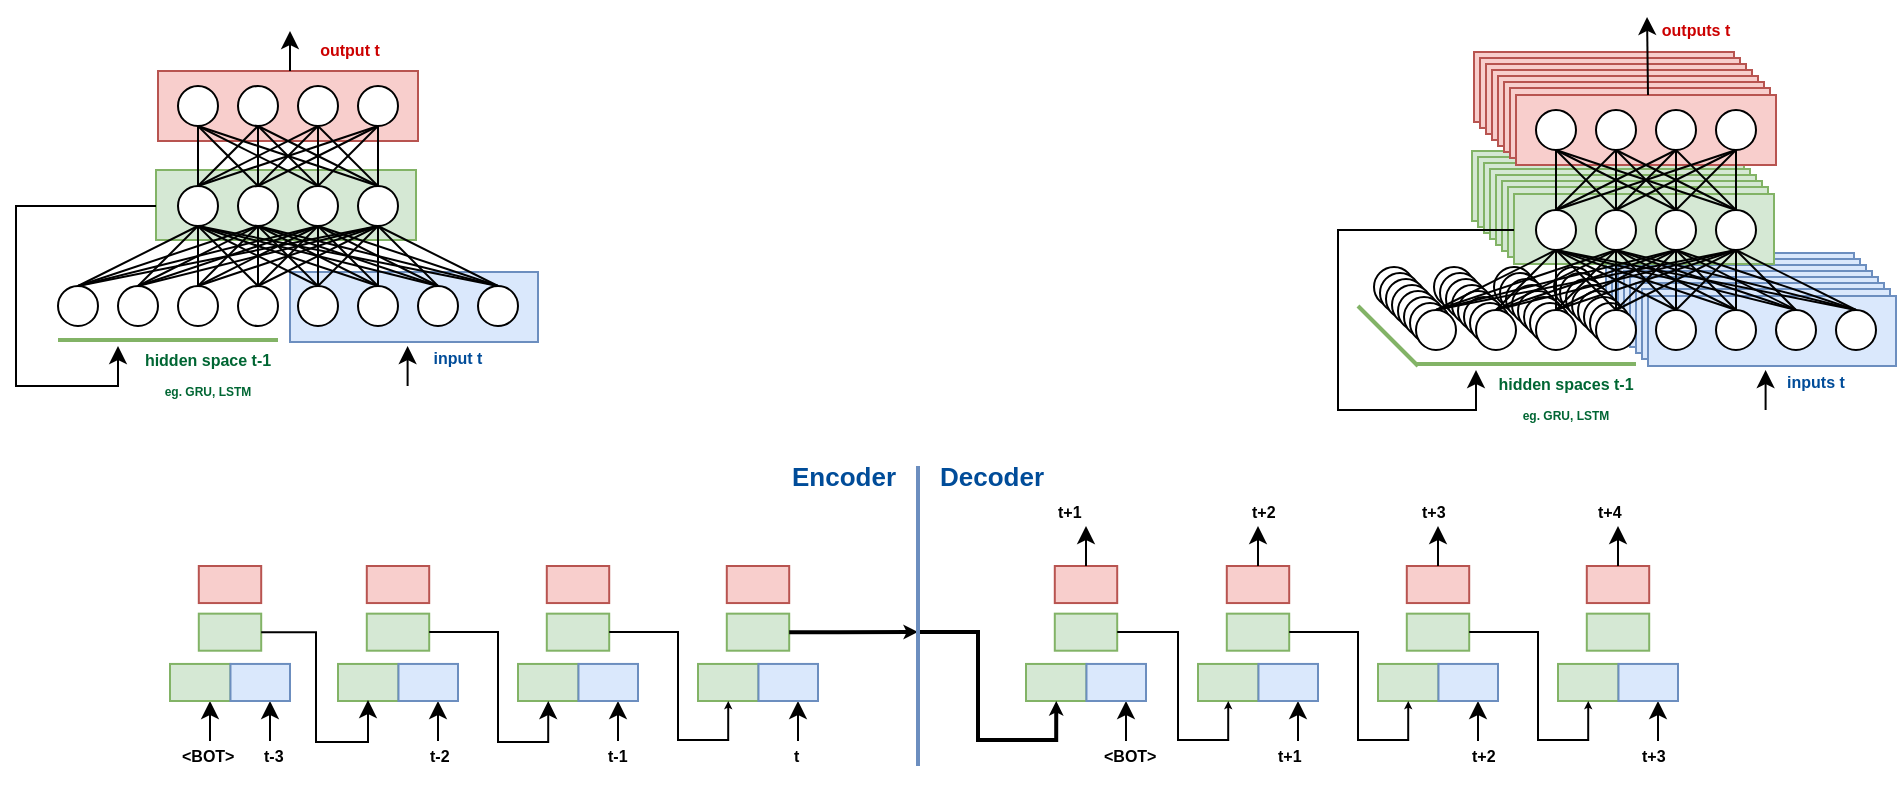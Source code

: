 <mxfile version="13.6.2" type="device"><diagram id="d8zVQT90PDBhqsVaqq9l" name="Page-1"><mxGraphModel dx="439" dy="261" grid="1" gridSize="10" guides="1" tooltips="1" connect="1" arrows="1" fold="1" page="1" pageScale="1" pageWidth="827" pageHeight="1169" math="0" shadow="0"><root><mxCell id="0"/><mxCell id="1" parent="0"/><mxCell id="aUfns3se0E4w5iLoSkvn-194" value="" style="rounded=0;whiteSpace=wrap;html=1;fillColor=#f8cecc;strokeColor=#b85450;" parent="1" vertex="1"><mxGeometry x="80" y="152.5" width="130" height="35" as="geometry"/></mxCell><mxCell id="aUfns3se0E4w5iLoSkvn-192" value="" style="rounded=0;whiteSpace=wrap;html=1;fillColor=#dae8fc;strokeColor=#6c8ebf;" parent="1" vertex="1"><mxGeometry x="146" y="253" width="124" height="35" as="geometry"/></mxCell><mxCell id="aUfns3se0E4w5iLoSkvn-162" value="" style="rounded=0;whiteSpace=wrap;html=1;fillColor=#d5e8d4;strokeColor=#82b366;" parent="1" vertex="1"><mxGeometry x="79" y="202" width="130" height="35" as="geometry"/></mxCell><mxCell id="aUfns3se0E4w5iLoSkvn-94" value="" style="ellipse;whiteSpace=wrap;html=1;" parent="1" vertex="1"><mxGeometry x="60" y="260" width="20" height="20" as="geometry"/></mxCell><mxCell id="aUfns3se0E4w5iLoSkvn-95" value="" style="ellipse;whiteSpace=wrap;html=1;" parent="1" vertex="1"><mxGeometry x="90" y="260" width="20" height="20" as="geometry"/></mxCell><mxCell id="aUfns3se0E4w5iLoSkvn-96" value="" style="ellipse;whiteSpace=wrap;html=1;" parent="1" vertex="1"><mxGeometry x="120" y="260" width="20" height="20" as="geometry"/></mxCell><mxCell id="aUfns3se0E4w5iLoSkvn-97" value="" style="ellipse;whiteSpace=wrap;html=1;" parent="1" vertex="1"><mxGeometry x="150" y="260" width="20" height="20" as="geometry"/></mxCell><mxCell id="aUfns3se0E4w5iLoSkvn-98" value="" style="ellipse;whiteSpace=wrap;html=1;" parent="1" vertex="1"><mxGeometry x="180" y="210" width="20" height="20" as="geometry"/></mxCell><mxCell id="aUfns3se0E4w5iLoSkvn-99" value="" style="ellipse;whiteSpace=wrap;html=1;" parent="1" vertex="1"><mxGeometry x="210" y="260" width="20" height="20" as="geometry"/></mxCell><mxCell id="aUfns3se0E4w5iLoSkvn-101" value="" style="ellipse;whiteSpace=wrap;html=1;" parent="1" vertex="1"><mxGeometry x="120" y="210" width="20" height="20" as="geometry"/></mxCell><mxCell id="aUfns3se0E4w5iLoSkvn-102" value="" style="ellipse;whiteSpace=wrap;html=1;" parent="1" vertex="1"><mxGeometry x="150" y="210" width="20" height="20" as="geometry"/></mxCell><mxCell id="aUfns3se0E4w5iLoSkvn-180" value="" style="edgeStyle=orthogonalEdgeStyle;rounded=0;orthogonalLoop=1;jettySize=auto;html=1;fontSize=11;fontColor=#006633;" parent="1" edge="1"><mxGeometry relative="1" as="geometry"><mxPoint x="79" y="220" as="sourcePoint"/><mxPoint x="60" y="290" as="targetPoint"/><Array as="points"><mxPoint x="9" y="220"/><mxPoint x="9" y="310"/><mxPoint x="60" y="310"/><mxPoint x="60" y="290"/></Array></mxGeometry></mxCell><mxCell id="aUfns3se0E4w5iLoSkvn-103" value="" style="ellipse;whiteSpace=wrap;html=1;" parent="1" vertex="1"><mxGeometry x="90" y="210" width="20" height="20" as="geometry"/></mxCell><mxCell id="aUfns3se0E4w5iLoSkvn-104" value="" style="ellipse;whiteSpace=wrap;html=1;" parent="1" vertex="1"><mxGeometry x="180" y="260" width="20" height="20" as="geometry"/></mxCell><mxCell id="aUfns3se0E4w5iLoSkvn-114" value="" style="endArrow=none;html=1;entryX=0.5;entryY=1;entryDx=0;entryDy=0;exitX=0.5;exitY=0;exitDx=0;exitDy=0;" parent="1" source="aUfns3se0E4w5iLoSkvn-94" target="aUfns3se0E4w5iLoSkvn-103" edge="1"><mxGeometry width="50" height="50" relative="1" as="geometry"><mxPoint x="240" y="220" as="sourcePoint"/><mxPoint x="240" y="180" as="targetPoint"/></mxGeometry></mxCell><mxCell id="aUfns3se0E4w5iLoSkvn-115" value="" style="endArrow=none;html=1;entryX=0.5;entryY=1;entryDx=0;entryDy=0;exitX=0.5;exitY=0;exitDx=0;exitDy=0;" parent="1" source="aUfns3se0E4w5iLoSkvn-95" target="aUfns3se0E4w5iLoSkvn-103" edge="1"><mxGeometry width="50" height="50" relative="1" as="geometry"><mxPoint x="250" y="230" as="sourcePoint"/><mxPoint x="250" y="190" as="targetPoint"/></mxGeometry></mxCell><mxCell id="aUfns3se0E4w5iLoSkvn-116" value="" style="endArrow=none;html=1;entryX=0.5;entryY=1;entryDx=0;entryDy=0;exitX=0.5;exitY=0;exitDx=0;exitDy=0;" parent="1" source="aUfns3se0E4w5iLoSkvn-96" target="aUfns3se0E4w5iLoSkvn-103" edge="1"><mxGeometry width="50" height="50" relative="1" as="geometry"><mxPoint x="260" y="240" as="sourcePoint"/><mxPoint x="260" y="200" as="targetPoint"/></mxGeometry></mxCell><mxCell id="aUfns3se0E4w5iLoSkvn-117" value="" style="endArrow=none;html=1;entryX=0.5;entryY=1;entryDx=0;entryDy=0;exitX=0.5;exitY=0;exitDx=0;exitDy=0;" parent="1" source="aUfns3se0E4w5iLoSkvn-97" target="aUfns3se0E4w5iLoSkvn-103" edge="1"><mxGeometry width="50" height="50" relative="1" as="geometry"><mxPoint x="270" y="250" as="sourcePoint"/><mxPoint x="270" y="210" as="targetPoint"/></mxGeometry></mxCell><mxCell id="aUfns3se0E4w5iLoSkvn-118" value="" style="endArrow=none;html=1;exitX=0.5;exitY=0;exitDx=0;exitDy=0;" parent="1" source="aUfns3se0E4w5iLoSkvn-104" edge="1"><mxGeometry width="50" height="50" relative="1" as="geometry"><mxPoint x="280" y="260" as="sourcePoint"/><mxPoint x="100" y="230" as="targetPoint"/></mxGeometry></mxCell><mxCell id="aUfns3se0E4w5iLoSkvn-119" value="" style="endArrow=none;html=1;" parent="1" edge="1"><mxGeometry width="50" height="50" relative="1" as="geometry"><mxPoint x="220" y="260" as="sourcePoint"/><mxPoint x="100" y="230" as="targetPoint"/></mxGeometry></mxCell><mxCell id="aUfns3se0E4w5iLoSkvn-120" value="" style="endArrow=none;html=1;entryX=0.5;entryY=1;entryDx=0;entryDy=0;exitX=0.5;exitY=0;exitDx=0;exitDy=0;" parent="1" edge="1"><mxGeometry width="50" height="50" relative="1" as="geometry"><mxPoint x="100" y="260" as="sourcePoint"/><mxPoint x="130" y="230" as="targetPoint"/></mxGeometry></mxCell><mxCell id="aUfns3se0E4w5iLoSkvn-121" value="" style="endArrow=none;html=1;entryX=0.5;entryY=1;entryDx=0;entryDy=0;exitX=0.5;exitY=0;exitDx=0;exitDy=0;" parent="1" edge="1"><mxGeometry width="50" height="50" relative="1" as="geometry"><mxPoint x="130" y="260" as="sourcePoint"/><mxPoint x="130" y="230" as="targetPoint"/></mxGeometry></mxCell><mxCell id="aUfns3se0E4w5iLoSkvn-122" value="" style="endArrow=none;html=1;entryX=0.5;entryY=1;entryDx=0;entryDy=0;exitX=0.5;exitY=0;exitDx=0;exitDy=0;" parent="1" edge="1"><mxGeometry width="50" height="50" relative="1" as="geometry"><mxPoint x="160" y="260" as="sourcePoint"/><mxPoint x="130" y="230" as="targetPoint"/></mxGeometry></mxCell><mxCell id="aUfns3se0E4w5iLoSkvn-123" value="" style="endArrow=none;html=1;entryX=0.5;entryY=1;entryDx=0;entryDy=0;exitX=0.5;exitY=0;exitDx=0;exitDy=0;" parent="1" edge="1"><mxGeometry width="50" height="50" relative="1" as="geometry"><mxPoint x="190" y="260" as="sourcePoint"/><mxPoint x="130" y="230" as="targetPoint"/></mxGeometry></mxCell><mxCell id="aUfns3se0E4w5iLoSkvn-124" value="" style="endArrow=none;html=1;exitX=0.5;exitY=0;exitDx=0;exitDy=0;" parent="1" edge="1"><mxGeometry width="50" height="50" relative="1" as="geometry"><mxPoint x="220" y="260" as="sourcePoint"/><mxPoint x="130" y="230" as="targetPoint"/></mxGeometry></mxCell><mxCell id="aUfns3se0E4w5iLoSkvn-125" value="" style="endArrow=none;html=1;exitX=0.5;exitY=0;exitDx=0;exitDy=0;" parent="1" source="aUfns3se0E4w5iLoSkvn-94" edge="1"><mxGeometry width="50" height="50" relative="1" as="geometry"><mxPoint x="251.8" y="260.62" as="sourcePoint"/><mxPoint x="130" y="230" as="targetPoint"/></mxGeometry></mxCell><mxCell id="aUfns3se0E4w5iLoSkvn-126" value="" style="endArrow=none;html=1;entryX=0.5;entryY=1;entryDx=0;entryDy=0;exitX=0.5;exitY=0;exitDx=0;exitDy=0;" parent="1" edge="1"><mxGeometry width="50" height="50" relative="1" as="geometry"><mxPoint x="130" y="260" as="sourcePoint"/><mxPoint x="160" y="230" as="targetPoint"/></mxGeometry></mxCell><mxCell id="aUfns3se0E4w5iLoSkvn-127" value="" style="endArrow=none;html=1;entryX=0.5;entryY=1;entryDx=0;entryDy=0;exitX=0.5;exitY=0;exitDx=0;exitDy=0;" parent="1" edge="1"><mxGeometry width="50" height="50" relative="1" as="geometry"><mxPoint x="160" y="260" as="sourcePoint"/><mxPoint x="160" y="230" as="targetPoint"/></mxGeometry></mxCell><mxCell id="aUfns3se0E4w5iLoSkvn-128" value="" style="endArrow=none;html=1;entryX=0.5;entryY=1;entryDx=0;entryDy=0;exitX=0.5;exitY=0;exitDx=0;exitDy=0;" parent="1" edge="1"><mxGeometry width="50" height="50" relative="1" as="geometry"><mxPoint x="190" y="260" as="sourcePoint"/><mxPoint x="160" y="230" as="targetPoint"/></mxGeometry></mxCell><mxCell id="aUfns3se0E4w5iLoSkvn-129" value="" style="endArrow=none;html=1;entryX=0.5;entryY=1;entryDx=0;entryDy=0;exitX=0.5;exitY=0;exitDx=0;exitDy=0;" parent="1" edge="1"><mxGeometry width="50" height="50" relative="1" as="geometry"><mxPoint x="220" y="260" as="sourcePoint"/><mxPoint x="160" y="230" as="targetPoint"/></mxGeometry></mxCell><mxCell id="aUfns3se0E4w5iLoSkvn-130" value="" style="endArrow=none;html=1;exitX=0.5;exitY=0;exitDx=0;exitDy=0;" parent="1" source="aUfns3se0E4w5iLoSkvn-95" edge="1"><mxGeometry width="50" height="50" relative="1" as="geometry"><mxPoint x="250.0" y="260.0" as="sourcePoint"/><mxPoint x="160" y="230" as="targetPoint"/></mxGeometry></mxCell><mxCell id="aUfns3se0E4w5iLoSkvn-131" value="" style="endArrow=none;html=1;exitX=0.5;exitY=0;exitDx=0;exitDy=0;" parent="1" source="aUfns3se0E4w5iLoSkvn-94" edge="1"><mxGeometry width="50" height="50" relative="1" as="geometry"><mxPoint x="281.8" y="260.62" as="sourcePoint"/><mxPoint x="160" y="230" as="targetPoint"/></mxGeometry></mxCell><mxCell id="aUfns3se0E4w5iLoSkvn-132" value="" style="endArrow=none;html=1;entryX=0.5;entryY=1;entryDx=0;entryDy=0;exitX=0.5;exitY=0;exitDx=0;exitDy=0;" parent="1" edge="1"><mxGeometry width="50" height="50" relative="1" as="geometry"><mxPoint x="160" y="260" as="sourcePoint"/><mxPoint x="190" y="230" as="targetPoint"/></mxGeometry></mxCell><mxCell id="aUfns3se0E4w5iLoSkvn-133" value="" style="endArrow=none;html=1;entryX=0.5;entryY=1;entryDx=0;entryDy=0;exitX=0.5;exitY=0;exitDx=0;exitDy=0;" parent="1" edge="1"><mxGeometry width="50" height="50" relative="1" as="geometry"><mxPoint x="190" y="260" as="sourcePoint"/><mxPoint x="190" y="230" as="targetPoint"/></mxGeometry></mxCell><mxCell id="aUfns3se0E4w5iLoSkvn-134" value="" style="endArrow=none;html=1;entryX=0.5;entryY=1;entryDx=0;entryDy=0;exitX=0.5;exitY=0;exitDx=0;exitDy=0;" parent="1" edge="1"><mxGeometry width="50" height="50" relative="1" as="geometry"><mxPoint x="220" y="260" as="sourcePoint"/><mxPoint x="190" y="230" as="targetPoint"/></mxGeometry></mxCell><mxCell id="aUfns3se0E4w5iLoSkvn-135" value="" style="endArrow=none;html=1;entryX=0.5;entryY=1;entryDx=0;entryDy=0;exitX=0.5;exitY=0;exitDx=0;exitDy=0;" parent="1" source="aUfns3se0E4w5iLoSkvn-96" edge="1"><mxGeometry width="50" height="50" relative="1" as="geometry"><mxPoint x="250" y="260.0" as="sourcePoint"/><mxPoint x="190" y="230" as="targetPoint"/></mxGeometry></mxCell><mxCell id="aUfns3se0E4w5iLoSkvn-136" value="" style="endArrow=none;html=1;exitX=0.5;exitY=0;exitDx=0;exitDy=0;" parent="1" source="aUfns3se0E4w5iLoSkvn-95" edge="1"><mxGeometry width="50" height="50" relative="1" as="geometry"><mxPoint x="280.0" y="260.0" as="sourcePoint"/><mxPoint x="190" y="230" as="targetPoint"/></mxGeometry></mxCell><mxCell id="aUfns3se0E4w5iLoSkvn-137" value="" style="endArrow=none;html=1;exitX=0.5;exitY=0;exitDx=0;exitDy=0;" parent="1" source="aUfns3se0E4w5iLoSkvn-94" edge="1"><mxGeometry width="50" height="50" relative="1" as="geometry"><mxPoint x="311.8" y="260.62" as="sourcePoint"/><mxPoint x="190" y="230" as="targetPoint"/></mxGeometry></mxCell><mxCell id="aUfns3se0E4w5iLoSkvn-141" value="" style="ellipse;whiteSpace=wrap;html=1;" parent="1" vertex="1"><mxGeometry x="180" y="160" width="20" height="20" as="geometry"/></mxCell><mxCell id="aUfns3se0E4w5iLoSkvn-142" value="" style="ellipse;whiteSpace=wrap;html=1;" parent="1" vertex="1"><mxGeometry x="120" y="160" width="20" height="20" as="geometry"/></mxCell><mxCell id="aUfns3se0E4w5iLoSkvn-143" value="" style="ellipse;whiteSpace=wrap;html=1;" parent="1" vertex="1"><mxGeometry x="150" y="160" width="20" height="20" as="geometry"/></mxCell><mxCell id="aUfns3se0E4w5iLoSkvn-144" value="" style="ellipse;whiteSpace=wrap;html=1;" parent="1" vertex="1"><mxGeometry x="90" y="160" width="20" height="20" as="geometry"/></mxCell><mxCell id="aUfns3se0E4w5iLoSkvn-146" value="" style="endArrow=none;html=1;entryX=0.5;entryY=1;entryDx=0;entryDy=0;exitX=0.5;exitY=0;exitDx=0;exitDy=0;" parent="1" target="aUfns3se0E4w5iLoSkvn-144" edge="1"><mxGeometry width="50" height="50" relative="1" as="geometry"><mxPoint x="100" y="210" as="sourcePoint"/><mxPoint x="250" y="140" as="targetPoint"/></mxGeometry></mxCell><mxCell id="aUfns3se0E4w5iLoSkvn-147" value="" style="endArrow=none;html=1;entryX=0.5;entryY=1;entryDx=0;entryDy=0;exitX=0.5;exitY=0;exitDx=0;exitDy=0;" parent="1" target="aUfns3se0E4w5iLoSkvn-144" edge="1"><mxGeometry width="50" height="50" relative="1" as="geometry"><mxPoint x="130" y="210" as="sourcePoint"/><mxPoint x="260" y="150" as="targetPoint"/></mxGeometry></mxCell><mxCell id="aUfns3se0E4w5iLoSkvn-148" value="" style="endArrow=none;html=1;entryX=0.5;entryY=1;entryDx=0;entryDy=0;exitX=0.5;exitY=0;exitDx=0;exitDy=0;" parent="1" target="aUfns3se0E4w5iLoSkvn-144" edge="1"><mxGeometry width="50" height="50" relative="1" as="geometry"><mxPoint x="160" y="210" as="sourcePoint"/><mxPoint x="270" y="160" as="targetPoint"/></mxGeometry></mxCell><mxCell id="aUfns3se0E4w5iLoSkvn-149" value="" style="endArrow=none;html=1;exitX=0.5;exitY=0;exitDx=0;exitDy=0;" parent="1" edge="1"><mxGeometry width="50" height="50" relative="1" as="geometry"><mxPoint x="190" y="210" as="sourcePoint"/><mxPoint x="100" y="180" as="targetPoint"/></mxGeometry></mxCell><mxCell id="aUfns3se0E4w5iLoSkvn-150" value="" style="endArrow=none;html=1;entryX=0.5;entryY=1;entryDx=0;entryDy=0;exitX=0.5;exitY=0;exitDx=0;exitDy=0;" parent="1" edge="1"><mxGeometry width="50" height="50" relative="1" as="geometry"><mxPoint x="100" y="210" as="sourcePoint"/><mxPoint x="130" y="180" as="targetPoint"/></mxGeometry></mxCell><mxCell id="aUfns3se0E4w5iLoSkvn-151" value="" style="endArrow=none;html=1;entryX=0.5;entryY=1;entryDx=0;entryDy=0;exitX=0.5;exitY=0;exitDx=0;exitDy=0;" parent="1" edge="1"><mxGeometry width="50" height="50" relative="1" as="geometry"><mxPoint x="130" y="210" as="sourcePoint"/><mxPoint x="130" y="180" as="targetPoint"/></mxGeometry></mxCell><mxCell id="aUfns3se0E4w5iLoSkvn-152" value="" style="endArrow=none;html=1;entryX=0.5;entryY=1;entryDx=0;entryDy=0;exitX=0.5;exitY=0;exitDx=0;exitDy=0;" parent="1" edge="1"><mxGeometry width="50" height="50" relative="1" as="geometry"><mxPoint x="160" y="210" as="sourcePoint"/><mxPoint x="130" y="180" as="targetPoint"/></mxGeometry></mxCell><mxCell id="aUfns3se0E4w5iLoSkvn-153" value="" style="endArrow=none;html=1;entryX=0.5;entryY=1;entryDx=0;entryDy=0;exitX=0.5;exitY=0;exitDx=0;exitDy=0;" parent="1" edge="1"><mxGeometry width="50" height="50" relative="1" as="geometry"><mxPoint x="190" y="210" as="sourcePoint"/><mxPoint x="130" y="180" as="targetPoint"/></mxGeometry></mxCell><mxCell id="aUfns3se0E4w5iLoSkvn-154" value="" style="endArrow=none;html=1;entryX=0.5;entryY=1;entryDx=0;entryDy=0;exitX=0.5;exitY=0;exitDx=0;exitDy=0;" parent="1" edge="1"><mxGeometry width="50" height="50" relative="1" as="geometry"><mxPoint x="130" y="210" as="sourcePoint"/><mxPoint x="160" y="180" as="targetPoint"/></mxGeometry></mxCell><mxCell id="aUfns3se0E4w5iLoSkvn-155" value="" style="endArrow=none;html=1;entryX=0.5;entryY=1;entryDx=0;entryDy=0;exitX=0.5;exitY=0;exitDx=0;exitDy=0;" parent="1" edge="1"><mxGeometry width="50" height="50" relative="1" as="geometry"><mxPoint x="160" y="210" as="sourcePoint"/><mxPoint x="160" y="180" as="targetPoint"/></mxGeometry></mxCell><mxCell id="aUfns3se0E4w5iLoSkvn-156" value="" style="endArrow=none;html=1;entryX=0.5;entryY=1;entryDx=0;entryDy=0;exitX=0.5;exitY=0;exitDx=0;exitDy=0;" parent="1" edge="1"><mxGeometry width="50" height="50" relative="1" as="geometry"><mxPoint x="190" y="210" as="sourcePoint"/><mxPoint x="160" y="180" as="targetPoint"/></mxGeometry></mxCell><mxCell id="aUfns3se0E4w5iLoSkvn-157" value="" style="endArrow=none;html=1;exitX=0.5;exitY=0;exitDx=0;exitDy=0;" parent="1" edge="1"><mxGeometry width="50" height="50" relative="1" as="geometry"><mxPoint x="100" y="210" as="sourcePoint"/><mxPoint x="160" y="180" as="targetPoint"/></mxGeometry></mxCell><mxCell id="aUfns3se0E4w5iLoSkvn-158" value="" style="endArrow=none;html=1;entryX=0.5;entryY=1;entryDx=0;entryDy=0;exitX=0.5;exitY=0;exitDx=0;exitDy=0;" parent="1" edge="1"><mxGeometry width="50" height="50" relative="1" as="geometry"><mxPoint x="160" y="210" as="sourcePoint"/><mxPoint x="190" y="180" as="targetPoint"/></mxGeometry></mxCell><mxCell id="aUfns3se0E4w5iLoSkvn-159" value="" style="endArrow=none;html=1;entryX=0.5;entryY=1;entryDx=0;entryDy=0;exitX=0.5;exitY=0;exitDx=0;exitDy=0;" parent="1" edge="1"><mxGeometry width="50" height="50" relative="1" as="geometry"><mxPoint x="190" y="210" as="sourcePoint"/><mxPoint x="190" y="180" as="targetPoint"/></mxGeometry></mxCell><mxCell id="aUfns3se0E4w5iLoSkvn-160" value="" style="endArrow=none;html=1;entryX=0.5;entryY=1;entryDx=0;entryDy=0;exitX=0.5;exitY=0;exitDx=0;exitDy=0;" parent="1" edge="1"><mxGeometry width="50" height="50" relative="1" as="geometry"><mxPoint x="130" y="210" as="sourcePoint"/><mxPoint x="190" y="180" as="targetPoint"/></mxGeometry></mxCell><mxCell id="aUfns3se0E4w5iLoSkvn-161" value="" style="endArrow=none;html=1;exitX=0.5;exitY=0;exitDx=0;exitDy=0;" parent="1" edge="1"><mxGeometry width="50" height="50" relative="1" as="geometry"><mxPoint x="100" y="210" as="sourcePoint"/><mxPoint x="190" y="180" as="targetPoint"/></mxGeometry></mxCell><mxCell id="aUfns3se0E4w5iLoSkvn-167" value="" style="ellipse;whiteSpace=wrap;html=1;" parent="1" vertex="1"><mxGeometry x="240" y="260" width="20" height="20" as="geometry"/></mxCell><mxCell id="aUfns3se0E4w5iLoSkvn-168" value="" style="endArrow=none;html=1;" parent="1" edge="1"><mxGeometry width="50" height="50" relative="1" as="geometry"><mxPoint x="250" y="260" as="sourcePoint"/><mxPoint x="130" y="230" as="targetPoint"/></mxGeometry></mxCell><mxCell id="aUfns3se0E4w5iLoSkvn-169" value="" style="endArrow=none;html=1;exitX=0.5;exitY=0;exitDx=0;exitDy=0;" parent="1" edge="1"><mxGeometry width="50" height="50" relative="1" as="geometry"><mxPoint x="250" y="260" as="sourcePoint"/><mxPoint x="160.0" y="230" as="targetPoint"/></mxGeometry></mxCell><mxCell id="aUfns3se0E4w5iLoSkvn-170" value="" style="endArrow=none;html=1;entryX=0.5;entryY=1;entryDx=0;entryDy=0;exitX=0.5;exitY=0;exitDx=0;exitDy=0;" parent="1" edge="1"><mxGeometry width="50" height="50" relative="1" as="geometry"><mxPoint x="250" y="260" as="sourcePoint"/><mxPoint x="190.0" y="230" as="targetPoint"/></mxGeometry></mxCell><mxCell id="aUfns3se0E4w5iLoSkvn-171" value="" style="endArrow=none;html=1;exitX=0.5;exitY=0;exitDx=0;exitDy=0;" parent="1" edge="1"><mxGeometry width="50" height="50" relative="1" as="geometry"><mxPoint x="250" y="260" as="sourcePoint"/><mxPoint x="100" y="230" as="targetPoint"/></mxGeometry></mxCell><mxCell id="aUfns3se0E4w5iLoSkvn-172" value="" style="ellipse;whiteSpace=wrap;html=1;" parent="1" vertex="1"><mxGeometry x="30" y="260" width="20" height="20" as="geometry"/></mxCell><mxCell id="aUfns3se0E4w5iLoSkvn-173" value="" style="endArrow=none;html=1;exitX=0.5;exitY=0;exitDx=0;exitDy=0;" parent="1" source="aUfns3se0E4w5iLoSkvn-172" edge="1"><mxGeometry width="50" height="50" relative="1" as="geometry"><mxPoint x="210" y="220" as="sourcePoint"/><mxPoint x="190" y="230" as="targetPoint"/></mxGeometry></mxCell><mxCell id="aUfns3se0E4w5iLoSkvn-174" value="" style="endArrow=none;html=1;exitX=0.5;exitY=0;exitDx=0;exitDy=0;" parent="1" source="aUfns3se0E4w5iLoSkvn-172" edge="1"><mxGeometry width="50" height="50" relative="1" as="geometry"><mxPoint x="221.8" y="260.62" as="sourcePoint"/><mxPoint x="100" y="230" as="targetPoint"/></mxGeometry></mxCell><mxCell id="aUfns3se0E4w5iLoSkvn-175" value="" style="endArrow=none;html=1;exitX=0.5;exitY=0;exitDx=0;exitDy=0;" parent="1" source="aUfns3se0E4w5iLoSkvn-172" edge="1"><mxGeometry width="50" height="50" relative="1" as="geometry"><mxPoint x="251.8" y="260.62" as="sourcePoint"/><mxPoint x="130" y="230" as="targetPoint"/></mxGeometry></mxCell><mxCell id="aUfns3se0E4w5iLoSkvn-176" value="" style="endArrow=none;html=1;exitX=0.5;exitY=0;exitDx=0;exitDy=0;" parent="1" source="aUfns3se0E4w5iLoSkvn-172" edge="1"><mxGeometry width="50" height="50" relative="1" as="geometry"><mxPoint x="281.8" y="260.62" as="sourcePoint"/><mxPoint x="160" y="230" as="targetPoint"/></mxGeometry></mxCell><mxCell id="aUfns3se0E4w5iLoSkvn-177" value="&lt;span style=&quot;font-size: 8px&quot;&gt;input t&lt;/span&gt;" style="text;html=1;strokeColor=none;fillColor=none;align=center;verticalAlign=middle;whiteSpace=wrap;rounded=0;fontStyle=1;fontColor=#004C99;" parent="1" vertex="1"><mxGeometry x="200" y="290" width="60" height="10" as="geometry"/></mxCell><mxCell id="aUfns3se0E4w5iLoSkvn-178" value="" style="endArrow=none;html=1;fontSize=11;fontColor=#006633;fillColor=#d5e8d4;strokeColor=#82b366;strokeWidth=2;" parent="1" edge="1"><mxGeometry width="50" height="50" relative="1" as="geometry"><mxPoint x="30" y="287" as="sourcePoint"/><mxPoint x="140" y="287" as="targetPoint"/></mxGeometry></mxCell><mxCell id="aUfns3se0E4w5iLoSkvn-187" value="" style="endArrow=classic;html=1;fontSize=11;fontColor=#006633;" parent="1" edge="1"><mxGeometry width="50" height="50" relative="1" as="geometry"><mxPoint x="204.8" y="310" as="sourcePoint"/><mxPoint x="204.8" y="290" as="targetPoint"/></mxGeometry></mxCell><mxCell id="aUfns3se0E4w5iLoSkvn-189" value="&lt;font style=&quot;font-size: 8px&quot;&gt;hidden space t-1&lt;br&gt;&lt;/font&gt;&lt;font style=&quot;font-size: 6px&quot;&gt;eg. GRU, LSTM&lt;/font&gt;" style="text;html=1;strokeColor=none;fillColor=none;align=center;verticalAlign=middle;whiteSpace=wrap;rounded=0;fontStyle=1;fontColor=#006633;" parent="1" vertex="1"><mxGeometry x="70" y="288" width="70" height="30" as="geometry"/></mxCell><mxCell id="aUfns3se0E4w5iLoSkvn-196" value="" style="endArrow=classic;html=1;fontSize=11;fontColor=#006633;" parent="1" edge="1"><mxGeometry width="50" height="50" relative="1" as="geometry"><mxPoint x="146.0" y="152.5" as="sourcePoint"/><mxPoint x="146.0" y="132.5" as="targetPoint"/></mxGeometry></mxCell><mxCell id="aUfns3se0E4w5iLoSkvn-197" value="&lt;span style=&quot;font-size: 8px&quot;&gt;output t&lt;/span&gt;" style="text;html=1;strokeColor=none;fillColor=none;align=center;verticalAlign=middle;whiteSpace=wrap;rounded=0;fontStyle=1;fontColor=#CC0000;" parent="1" vertex="1"><mxGeometry x="146" y="136" width="60" height="10" as="geometry"/></mxCell><mxCell id="I5-7t-GXBrPI_srKxPS--72" value="" style="endArrow=classic;html=1;fontSize=11;fontColor=#006633;" parent="1" edge="1"><mxGeometry width="50" height="50" relative="1" as="geometry"><mxPoint x="220" y="487.5" as="sourcePoint"/><mxPoint x="220" y="467.5" as="targetPoint"/></mxGeometry></mxCell><mxCell id="I5-7t-GXBrPI_srKxPS--79" value="" style="group" parent="1" vertex="1" connectable="0"><mxGeometry x="170" y="400" width="60" height="67.5" as="geometry"/></mxCell><mxCell id="I5-7t-GXBrPI_srKxPS--76" value="" style="rounded=0;whiteSpace=wrap;html=1;fillColor=#d5e8d4;strokeColor=#82b366;" parent="I5-7t-GXBrPI_srKxPS--79" vertex="1"><mxGeometry y="48.971" width="30.24" height="18.529" as="geometry"/></mxCell><mxCell id="I5-7t-GXBrPI_srKxPS--3" value="" style="rounded=0;whiteSpace=wrap;html=1;fillColor=#f8cecc;strokeColor=#b85450;" parent="I5-7t-GXBrPI_srKxPS--79" vertex="1"><mxGeometry x="14.4" width="31.2" height="18.529" as="geometry"/></mxCell><mxCell id="I5-7t-GXBrPI_srKxPS--4" value="" style="rounded=0;whiteSpace=wrap;html=1;fillColor=#dae8fc;strokeColor=#6c8ebf;" parent="I5-7t-GXBrPI_srKxPS--79" vertex="1"><mxGeometry x="30.24" y="48.971" width="29.76" height="18.529" as="geometry"/></mxCell><mxCell id="I5-7t-GXBrPI_srKxPS--5" value="" style="rounded=0;whiteSpace=wrap;html=1;fillColor=#d5e8d4;strokeColor=#82b366;" parent="I5-7t-GXBrPI_srKxPS--79" vertex="1"><mxGeometry x="14.4" y="23.824" width="31.2" height="18.529" as="geometry"/></mxCell><mxCell id="I5-7t-GXBrPI_srKxPS--81" value="" style="endArrow=classic;html=1;fontSize=11;fontColor=#006633;" parent="1" edge="1"><mxGeometry width="50" height="50" relative="1" as="geometry"><mxPoint x="310" y="487.5" as="sourcePoint"/><mxPoint x="310" y="467.5" as="targetPoint"/></mxGeometry></mxCell><mxCell id="I5-7t-GXBrPI_srKxPS--83" value="" style="group" parent="1" vertex="1" connectable="0"><mxGeometry x="260" y="400" width="60" height="67.5" as="geometry"/></mxCell><mxCell id="I5-7t-GXBrPI_srKxPS--84" value="" style="rounded=0;whiteSpace=wrap;html=1;fillColor=#d5e8d4;strokeColor=#82b366;" parent="I5-7t-GXBrPI_srKxPS--83" vertex="1"><mxGeometry y="48.971" width="30.24" height="18.529" as="geometry"/></mxCell><mxCell id="I5-7t-GXBrPI_srKxPS--85" value="" style="rounded=0;whiteSpace=wrap;html=1;fillColor=#f8cecc;strokeColor=#b85450;" parent="I5-7t-GXBrPI_srKxPS--83" vertex="1"><mxGeometry x="14.4" width="31.2" height="18.529" as="geometry"/></mxCell><mxCell id="I5-7t-GXBrPI_srKxPS--86" value="" style="rounded=0;whiteSpace=wrap;html=1;fillColor=#dae8fc;strokeColor=#6c8ebf;" parent="I5-7t-GXBrPI_srKxPS--83" vertex="1"><mxGeometry x="30.24" y="48.971" width="29.76" height="18.529" as="geometry"/></mxCell><mxCell id="I5-7t-GXBrPI_srKxPS--87" value="" style="rounded=0;whiteSpace=wrap;html=1;fillColor=#d5e8d4;strokeColor=#82b366;" parent="I5-7t-GXBrPI_srKxPS--83" vertex="1"><mxGeometry x="14.4" y="23.824" width="31.2" height="18.529" as="geometry"/></mxCell><mxCell id="I5-7t-GXBrPI_srKxPS--89" style="edgeStyle=orthogonalEdgeStyle;rounded=0;orthogonalLoop=1;jettySize=auto;html=1;entryX=0.5;entryY=1;entryDx=0;entryDy=0;strokeWidth=1;" parent="1" source="I5-7t-GXBrPI_srKxPS--5" target="I5-7t-GXBrPI_srKxPS--84" edge="1"><mxGeometry relative="1" as="geometry"><Array as="points"><mxPoint x="250" y="433"/><mxPoint x="250" y="488"/><mxPoint x="275" y="488"/></Array></mxGeometry></mxCell><mxCell id="I5-7t-GXBrPI_srKxPS--90" value="" style="endArrow=classic;html=1;fontSize=11;fontColor=#006633;" parent="1" edge="1"><mxGeometry width="50" height="50" relative="1" as="geometry"><mxPoint x="400" y="487.5" as="sourcePoint"/><mxPoint x="400" y="467.5" as="targetPoint"/></mxGeometry></mxCell><mxCell id="I5-7t-GXBrPI_srKxPS--91" value="" style="group" parent="1" vertex="1" connectable="0"><mxGeometry x="350" y="400" width="60" height="67.5" as="geometry"/></mxCell><mxCell id="I5-7t-GXBrPI_srKxPS--92" value="" style="rounded=0;whiteSpace=wrap;html=1;fillColor=#d5e8d4;strokeColor=#82b366;" parent="I5-7t-GXBrPI_srKxPS--91" vertex="1"><mxGeometry y="48.971" width="30.24" height="18.529" as="geometry"/></mxCell><mxCell id="I5-7t-GXBrPI_srKxPS--93" value="" style="rounded=0;whiteSpace=wrap;html=1;fillColor=#f8cecc;strokeColor=#b85450;" parent="I5-7t-GXBrPI_srKxPS--91" vertex="1"><mxGeometry x="14.4" width="31.2" height="18.529" as="geometry"/></mxCell><mxCell id="I5-7t-GXBrPI_srKxPS--94" value="" style="rounded=0;whiteSpace=wrap;html=1;fillColor=#dae8fc;strokeColor=#6c8ebf;" parent="I5-7t-GXBrPI_srKxPS--91" vertex="1"><mxGeometry x="30.24" y="48.971" width="29.76" height="18.529" as="geometry"/></mxCell><mxCell id="I5-7t-GXBrPI_srKxPS--95" value="" style="rounded=0;whiteSpace=wrap;html=1;fillColor=#d5e8d4;strokeColor=#82b366;" parent="I5-7t-GXBrPI_srKxPS--91" vertex="1"><mxGeometry x="14.4" y="23.824" width="31.2" height="18.529" as="geometry"/></mxCell><mxCell id="I5-7t-GXBrPI_srKxPS--97" value="" style="endArrow=classic;html=1;fontSize=11;fontColor=#006633;" parent="1" edge="1"><mxGeometry width="50" height="50" relative="1" as="geometry"><mxPoint x="564" y="487.5" as="sourcePoint"/><mxPoint x="564" y="467.5" as="targetPoint"/></mxGeometry></mxCell><mxCell id="I5-7t-GXBrPI_srKxPS--98" value="" style="group" parent="1" vertex="1" connectable="0"><mxGeometry x="514" y="400" width="60" height="67.5" as="geometry"/></mxCell><mxCell id="I5-7t-GXBrPI_srKxPS--99" value="" style="rounded=0;whiteSpace=wrap;html=1;fillColor=#d5e8d4;strokeColor=#82b366;" parent="I5-7t-GXBrPI_srKxPS--98" vertex="1"><mxGeometry y="48.971" width="30.24" height="18.529" as="geometry"/></mxCell><mxCell id="I5-7t-GXBrPI_srKxPS--100" value="" style="rounded=0;whiteSpace=wrap;html=1;fillColor=#f8cecc;strokeColor=#b85450;" parent="I5-7t-GXBrPI_srKxPS--98" vertex="1"><mxGeometry x="14.4" width="31.2" height="18.529" as="geometry"/></mxCell><mxCell id="I5-7t-GXBrPI_srKxPS--101" value="" style="rounded=0;whiteSpace=wrap;html=1;fillColor=#dae8fc;strokeColor=#6c8ebf;" parent="I5-7t-GXBrPI_srKxPS--98" vertex="1"><mxGeometry x="30.24" y="48.971" width="29.76" height="18.529" as="geometry"/></mxCell><mxCell id="I5-7t-GXBrPI_srKxPS--102" value="" style="rounded=0;whiteSpace=wrap;html=1;fillColor=#d5e8d4;strokeColor=#82b366;" parent="I5-7t-GXBrPI_srKxPS--98" vertex="1"><mxGeometry x="14.4" y="23.824" width="31.2" height="18.529" as="geometry"/></mxCell><mxCell id="I5-7t-GXBrPI_srKxPS--103" value="" style="endArrow=classic;html=1;fontSize=11;fontColor=#006633;exitX=0.5;exitY=0;exitDx=0;exitDy=0;" parent="1" source="I5-7t-GXBrPI_srKxPS--100" edge="1"><mxGeometry width="50" height="50" relative="1" as="geometry"><mxPoint x="574" y="497.5" as="sourcePoint"/><mxPoint x="544" y="380" as="targetPoint"/></mxGeometry></mxCell><mxCell id="I5-7t-GXBrPI_srKxPS--104" style="edgeStyle=orthogonalEdgeStyle;rounded=0;orthogonalLoop=1;jettySize=auto;html=1;entryX=0.5;entryY=1;entryDx=0;entryDy=0;endSize=1;strokeWidth=1;" parent="1" source="I5-7t-GXBrPI_srKxPS--87" target="I5-7t-GXBrPI_srKxPS--92" edge="1"><mxGeometry relative="1" as="geometry"><Array as="points"><mxPoint x="340" y="433"/><mxPoint x="340" y="487"/><mxPoint x="365" y="487"/></Array></mxGeometry></mxCell><mxCell id="I5-7t-GXBrPI_srKxPS--105" value="" style="endArrow=classic;html=1;fontSize=11;fontColor=#006633;" parent="1" edge="1"><mxGeometry width="50" height="50" relative="1" as="geometry"><mxPoint x="650" y="487.5" as="sourcePoint"/><mxPoint x="650" y="467.5" as="targetPoint"/></mxGeometry></mxCell><mxCell id="I5-7t-GXBrPI_srKxPS--106" value="" style="group" parent="1" vertex="1" connectable="0"><mxGeometry x="600" y="400" width="60" height="67.5" as="geometry"/></mxCell><mxCell id="I5-7t-GXBrPI_srKxPS--107" value="" style="rounded=0;whiteSpace=wrap;html=1;fillColor=#d5e8d4;strokeColor=#82b366;" parent="I5-7t-GXBrPI_srKxPS--106" vertex="1"><mxGeometry y="48.971" width="30.24" height="18.529" as="geometry"/></mxCell><mxCell id="I5-7t-GXBrPI_srKxPS--108" value="" style="rounded=0;whiteSpace=wrap;html=1;fillColor=#f8cecc;strokeColor=#b85450;" parent="I5-7t-GXBrPI_srKxPS--106" vertex="1"><mxGeometry x="14.4" width="31.2" height="18.529" as="geometry"/></mxCell><mxCell id="I5-7t-GXBrPI_srKxPS--109" value="" style="rounded=0;whiteSpace=wrap;html=1;fillColor=#dae8fc;strokeColor=#6c8ebf;" parent="I5-7t-GXBrPI_srKxPS--106" vertex="1"><mxGeometry x="30.24" y="48.971" width="29.76" height="18.529" as="geometry"/></mxCell><mxCell id="I5-7t-GXBrPI_srKxPS--110" value="" style="rounded=0;whiteSpace=wrap;html=1;fillColor=#d5e8d4;strokeColor=#82b366;" parent="I5-7t-GXBrPI_srKxPS--106" vertex="1"><mxGeometry x="14.4" y="23.824" width="31.2" height="18.529" as="geometry"/></mxCell><mxCell id="I5-7t-GXBrPI_srKxPS--111" value="" style="endArrow=classic;html=1;fontSize=11;fontColor=#006633;exitX=0.5;exitY=0;exitDx=0;exitDy=0;" parent="1" source="I5-7t-GXBrPI_srKxPS--108" edge="1"><mxGeometry width="50" height="50" relative="1" as="geometry"><mxPoint x="660" y="497.5" as="sourcePoint"/><mxPoint x="630" y="380" as="targetPoint"/></mxGeometry></mxCell><mxCell id="I5-7t-GXBrPI_srKxPS--112" value="" style="endArrow=classic;html=1;fontSize=11;fontColor=#006633;" parent="1" edge="1"><mxGeometry width="50" height="50" relative="1" as="geometry"><mxPoint x="740" y="487.5" as="sourcePoint"/><mxPoint x="740" y="467.5" as="targetPoint"/></mxGeometry></mxCell><mxCell id="I5-7t-GXBrPI_srKxPS--113" value="" style="group" parent="1" vertex="1" connectable="0"><mxGeometry x="690" y="400" width="60" height="67.5" as="geometry"/></mxCell><mxCell id="I5-7t-GXBrPI_srKxPS--114" value="" style="rounded=0;whiteSpace=wrap;html=1;fillColor=#d5e8d4;strokeColor=#82b366;" parent="I5-7t-GXBrPI_srKxPS--113" vertex="1"><mxGeometry y="48.971" width="30.24" height="18.529" as="geometry"/></mxCell><mxCell id="I5-7t-GXBrPI_srKxPS--115" value="" style="rounded=0;whiteSpace=wrap;html=1;fillColor=#f8cecc;strokeColor=#b85450;" parent="I5-7t-GXBrPI_srKxPS--113" vertex="1"><mxGeometry x="14.4" width="31.2" height="18.529" as="geometry"/></mxCell><mxCell id="I5-7t-GXBrPI_srKxPS--116" value="" style="rounded=0;whiteSpace=wrap;html=1;fillColor=#dae8fc;strokeColor=#6c8ebf;" parent="I5-7t-GXBrPI_srKxPS--113" vertex="1"><mxGeometry x="30.24" y="48.971" width="29.76" height="18.529" as="geometry"/></mxCell><mxCell id="I5-7t-GXBrPI_srKxPS--117" value="" style="rounded=0;whiteSpace=wrap;html=1;fillColor=#d5e8d4;strokeColor=#82b366;" parent="I5-7t-GXBrPI_srKxPS--113" vertex="1"><mxGeometry x="14.4" y="23.824" width="31.2" height="18.529" as="geometry"/></mxCell><mxCell id="I5-7t-GXBrPI_srKxPS--118" value="" style="endArrow=classic;html=1;fontSize=11;fontColor=#006633;exitX=0.5;exitY=0;exitDx=0;exitDy=0;" parent="1" source="I5-7t-GXBrPI_srKxPS--115" edge="1"><mxGeometry width="50" height="50" relative="1" as="geometry"><mxPoint x="750" y="497.5" as="sourcePoint"/><mxPoint x="720" y="380" as="targetPoint"/></mxGeometry></mxCell><mxCell id="I5-7t-GXBrPI_srKxPS--119" value="" style="endArrow=classic;html=1;fontSize=11;fontColor=#006633;" parent="1" edge="1"><mxGeometry width="50" height="50" relative="1" as="geometry"><mxPoint x="830" y="487.5" as="sourcePoint"/><mxPoint x="830" y="467.5" as="targetPoint"/></mxGeometry></mxCell><mxCell id="I5-7t-GXBrPI_srKxPS--120" value="" style="group" parent="1" vertex="1" connectable="0"><mxGeometry x="780" y="400" width="60" height="67.5" as="geometry"/></mxCell><mxCell id="I5-7t-GXBrPI_srKxPS--121" value="" style="rounded=0;whiteSpace=wrap;html=1;fillColor=#d5e8d4;strokeColor=#82b366;" parent="I5-7t-GXBrPI_srKxPS--120" vertex="1"><mxGeometry y="48.971" width="30.24" height="18.529" as="geometry"/></mxCell><mxCell id="I5-7t-GXBrPI_srKxPS--122" value="" style="rounded=0;whiteSpace=wrap;html=1;fillColor=#f8cecc;strokeColor=#b85450;" parent="I5-7t-GXBrPI_srKxPS--120" vertex="1"><mxGeometry x="14.4" width="31.2" height="18.529" as="geometry"/></mxCell><mxCell id="I5-7t-GXBrPI_srKxPS--123" value="" style="rounded=0;whiteSpace=wrap;html=1;fillColor=#dae8fc;strokeColor=#6c8ebf;" parent="I5-7t-GXBrPI_srKxPS--120" vertex="1"><mxGeometry x="30.24" y="48.971" width="29.76" height="18.529" as="geometry"/></mxCell><mxCell id="I5-7t-GXBrPI_srKxPS--124" value="" style="rounded=0;whiteSpace=wrap;html=1;fillColor=#d5e8d4;strokeColor=#82b366;" parent="I5-7t-GXBrPI_srKxPS--120" vertex="1"><mxGeometry x="14.4" y="23.824" width="31.2" height="18.529" as="geometry"/></mxCell><mxCell id="I5-7t-GXBrPI_srKxPS--125" value="" style="endArrow=classic;html=1;fontSize=11;fontColor=#006633;exitX=0.5;exitY=0;exitDx=0;exitDy=0;" parent="1" source="I5-7t-GXBrPI_srKxPS--122" edge="1"><mxGeometry width="50" height="50" relative="1" as="geometry"><mxPoint x="840" y="497.5" as="sourcePoint"/><mxPoint x="810" y="380" as="targetPoint"/></mxGeometry></mxCell><mxCell id="I5-7t-GXBrPI_srKxPS--133" style="edgeStyle=orthogonalEdgeStyle;rounded=0;orthogonalLoop=1;jettySize=auto;html=1;entryX=0.5;entryY=1;entryDx=0;entryDy=0;endSize=1;strokeWidth=1;" parent="1" source="I5-7t-GXBrPI_srKxPS--102" target="I5-7t-GXBrPI_srKxPS--107" edge="1"><mxGeometry relative="1" as="geometry"><Array as="points"><mxPoint x="590" y="433"/><mxPoint x="590" y="487"/><mxPoint x="615" y="487"/></Array></mxGeometry></mxCell><mxCell id="I5-7t-GXBrPI_srKxPS--134" style="edgeStyle=orthogonalEdgeStyle;rounded=0;orthogonalLoop=1;jettySize=auto;html=1;entryX=0.5;entryY=1;entryDx=0;entryDy=0;endSize=1;strokeWidth=1;" parent="1" source="I5-7t-GXBrPI_srKxPS--110" target="I5-7t-GXBrPI_srKxPS--114" edge="1"><mxGeometry relative="1" as="geometry"><Array as="points"><mxPoint x="680" y="433"/><mxPoint x="680" y="487"/><mxPoint x="705" y="487"/></Array></mxGeometry></mxCell><mxCell id="I5-7t-GXBrPI_srKxPS--135" style="edgeStyle=orthogonalEdgeStyle;rounded=0;orthogonalLoop=1;jettySize=auto;html=1;entryX=0.5;entryY=1;entryDx=0;entryDy=0;endSize=1;strokeWidth=1;" parent="1" source="I5-7t-GXBrPI_srKxPS--117" target="I5-7t-GXBrPI_srKxPS--121" edge="1"><mxGeometry relative="1" as="geometry"><Array as="points"><mxPoint x="770" y="433"/><mxPoint x="770" y="487"/><mxPoint x="795" y="487"/></Array></mxGeometry></mxCell><mxCell id="I5-7t-GXBrPI_srKxPS--139" value="&lt;span style=&quot;font-size: 13px&quot;&gt;Decoder&lt;/span&gt;" style="text;html=1;strokeColor=none;fillColor=none;align=center;verticalAlign=middle;whiteSpace=wrap;rounded=0;fontStyle=1;fontColor=#004C99;fontSize=13;" parent="1" vertex="1"><mxGeometry x="467" y="350" width="60" height="10" as="geometry"/></mxCell><mxCell id="I5-7t-GXBrPI_srKxPS--140" value="&lt;span style=&quot;font-size: 13px&quot;&gt;Encoder&lt;/span&gt;" style="text;html=1;strokeColor=none;fillColor=none;align=center;verticalAlign=middle;whiteSpace=wrap;rounded=0;fontStyle=1;fontColor=#004C99;fontSize=13;" parent="1" vertex="1"><mxGeometry x="398" y="350" width="50" height="10" as="geometry"/></mxCell><mxCell id="I5-7t-GXBrPI_srKxPS--142" style="edgeStyle=orthogonalEdgeStyle;rounded=0;orthogonalLoop=1;jettySize=auto;html=1;endSize=1;strokeColor=#000000;strokeWidth=2;entryX=0.5;entryY=1;entryDx=0;entryDy=0;" parent="1" target="I5-7t-GXBrPI_srKxPS--99" edge="1"><mxGeometry relative="1" as="geometry"><mxPoint x="460" y="433.088" as="targetPoint"/><mxPoint x="460" y="433" as="sourcePoint"/><Array as="points"><mxPoint x="490" y="433"/><mxPoint x="490" y="487"/><mxPoint x="529" y="487"/></Array></mxGeometry></mxCell><mxCell id="I5-7t-GXBrPI_srKxPS--145" style="edgeStyle=orthogonalEdgeStyle;rounded=0;orthogonalLoop=1;jettySize=auto;html=1;endSize=1;strokeColor=#000000;strokeWidth=2;exitX=1;exitY=0.5;exitDx=0;exitDy=0;" parent="1" source="I5-7t-GXBrPI_srKxPS--95" edge="1"><mxGeometry relative="1" as="geometry"><mxPoint x="460" y="433" as="targetPoint"/><mxPoint x="405.6" y="443.069" as="sourcePoint"/><Array as="points"><mxPoint x="420" y="433"/><mxPoint x="420" y="433"/></Array></mxGeometry></mxCell><mxCell id="I5-7t-GXBrPI_srKxPS--138" value="" style="endArrow=none;html=1;strokeWidth=2;fillColor=#dae8fc;strokeColor=#6c8ebf;" parent="1" edge="1"><mxGeometry width="50" height="50" relative="1" as="geometry"><mxPoint x="460" y="500" as="sourcePoint"/><mxPoint x="460" y="350" as="targetPoint"/></mxGeometry></mxCell><mxCell id="I5-7t-GXBrPI_srKxPS--146" value="&lt;div style=&quot;text-align: center&quot;&gt;&lt;span style=&quot;font-size: 8px&quot;&gt;&lt;font face=&quot;helvetica&quot;&gt;&lt;b&gt;t-2&lt;/b&gt;&lt;/font&gt;&lt;/span&gt;&lt;/div&gt;" style="text;whiteSpace=wrap;html=1;" parent="1" vertex="1"><mxGeometry x="214" y="480" width="20" height="30" as="geometry"/></mxCell><mxCell id="I5-7t-GXBrPI_srKxPS--147" value="&lt;div style=&quot;text-align: center&quot;&gt;&lt;span style=&quot;font-size: 8px&quot;&gt;&lt;font face=&quot;helvetica&quot;&gt;&lt;b&gt;t-1&lt;/b&gt;&lt;/font&gt;&lt;/span&gt;&lt;/div&gt;" style="text;whiteSpace=wrap;html=1;" parent="1" vertex="1"><mxGeometry x="303" y="480" width="20" height="30" as="geometry"/></mxCell><mxCell id="I5-7t-GXBrPI_srKxPS--148" value="&lt;div style=&quot;text-align: center&quot;&gt;&lt;font face=&quot;helvetica&quot;&gt;&lt;span style=&quot;font-size: 8px&quot;&gt;&lt;b&gt;t&lt;/b&gt;&lt;/span&gt;&lt;/font&gt;&lt;/div&gt;" style="text;whiteSpace=wrap;html=1;" parent="1" vertex="1"><mxGeometry x="396" y="480" width="20" height="30" as="geometry"/></mxCell><mxCell id="I5-7t-GXBrPI_srKxPS--150" value="&lt;div style=&quot;text-align: center&quot;&gt;&lt;span style=&quot;font-size: 8px&quot;&gt;&lt;font face=&quot;helvetica&quot;&gt;&lt;span&gt;&amp;lt;BOT&amp;gt;&lt;/span&gt;&lt;/font&gt;&lt;/span&gt;&lt;/div&gt;" style="text;whiteSpace=wrap;html=1;fontStyle=1" parent="1" vertex="1"><mxGeometry x="551" y="480" width="20" height="30" as="geometry"/></mxCell><mxCell id="I5-7t-GXBrPI_srKxPS--151" value="&lt;div style=&quot;text-align: center&quot;&gt;&lt;span style=&quot;font-size: 8px&quot;&gt;&lt;font face=&quot;helvetica&quot;&gt;&lt;b&gt;t+1&lt;/b&gt;&lt;/font&gt;&lt;/span&gt;&lt;/div&gt;" style="text;whiteSpace=wrap;html=1;" parent="1" vertex="1"><mxGeometry x="638" y="480" width="20" height="30" as="geometry"/></mxCell><mxCell id="I5-7t-GXBrPI_srKxPS--154" value="&lt;div style=&quot;text-align: center&quot;&gt;&lt;span style=&quot;font-size: 8px&quot;&gt;&lt;font face=&quot;helvetica&quot;&gt;&lt;b&gt;t+2&lt;/b&gt;&lt;/font&gt;&lt;/span&gt;&lt;/div&gt;" style="text;whiteSpace=wrap;html=1;" parent="1" vertex="1"><mxGeometry x="735" y="480" width="20" height="30" as="geometry"/></mxCell><mxCell id="I5-7t-GXBrPI_srKxPS--155" value="&lt;div style=&quot;text-align: center&quot;&gt;&lt;span style=&quot;font-size: 8px&quot;&gt;&lt;font face=&quot;helvetica&quot;&gt;&lt;b&gt;t+3&lt;/b&gt;&lt;/font&gt;&lt;/span&gt;&lt;/div&gt;" style="text;whiteSpace=wrap;html=1;" parent="1" vertex="1"><mxGeometry x="820" y="480" width="20" height="30" as="geometry"/></mxCell><mxCell id="I5-7t-GXBrPI_srKxPS--158" value="&lt;div style=&quot;text-align: center&quot;&gt;&lt;font face=&quot;helvetica&quot;&gt;&lt;span style=&quot;font-size: 8px&quot;&gt;&lt;b&gt;t+1&lt;/b&gt;&lt;/span&gt;&lt;/font&gt;&lt;/div&gt;" style="text;whiteSpace=wrap;html=1;" parent="1" vertex="1"><mxGeometry x="528" y="358" width="20" height="30" as="geometry"/></mxCell><mxCell id="I5-7t-GXBrPI_srKxPS--159" value="&lt;div style=&quot;text-align: center&quot;&gt;&lt;span style=&quot;font-size: 8px&quot;&gt;&lt;font face=&quot;helvetica&quot;&gt;&lt;b&gt;t+2&lt;/b&gt;&lt;/font&gt;&lt;/span&gt;&lt;/div&gt;" style="text;whiteSpace=wrap;html=1;" parent="1" vertex="1"><mxGeometry x="625" y="358" width="20" height="30" as="geometry"/></mxCell><mxCell id="I5-7t-GXBrPI_srKxPS--160" value="&lt;div style=&quot;text-align: center&quot;&gt;&lt;span style=&quot;font-size: 8px&quot;&gt;&lt;font face=&quot;helvetica&quot;&gt;&lt;b&gt;t+3&lt;/b&gt;&lt;/font&gt;&lt;/span&gt;&lt;/div&gt;" style="text;whiteSpace=wrap;html=1;" parent="1" vertex="1"><mxGeometry x="710" y="358" width="20" height="30" as="geometry"/></mxCell><mxCell id="I5-7t-GXBrPI_srKxPS--161" value="&lt;div style=&quot;text-align: center&quot;&gt;&lt;font face=&quot;helvetica&quot;&gt;&lt;span style=&quot;font-size: 8px&quot;&gt;&lt;b&gt;t+4&lt;/b&gt;&lt;/span&gt;&lt;/font&gt;&lt;/div&gt;" style="text;whiteSpace=wrap;html=1;" parent="1" vertex="1"><mxGeometry x="798" y="358" width="20" height="30" as="geometry"/></mxCell><mxCell id="ZzYsy0al-a7U32vxNKan-12" value="" style="endArrow=classic;html=1;fontSize=11;fontColor=#006633;" edge="1" parent="1"><mxGeometry width="50" height="50" relative="1" as="geometry"><mxPoint x="136" y="487.5" as="sourcePoint"/><mxPoint x="136" y="467.5" as="targetPoint"/></mxGeometry></mxCell><mxCell id="ZzYsy0al-a7U32vxNKan-13" value="" style="endArrow=classic;html=1;fontSize=11;fontColor=#006633;" edge="1" parent="1"><mxGeometry width="50" height="50" relative="1" as="geometry"><mxPoint x="106" y="487.5" as="sourcePoint"/><mxPoint x="106" y="467.5" as="targetPoint"/></mxGeometry></mxCell><mxCell id="ZzYsy0al-a7U32vxNKan-14" value="" style="group" vertex="1" connectable="0" parent="1"><mxGeometry x="86" y="400" width="60" height="67.5" as="geometry"/></mxCell><mxCell id="ZzYsy0al-a7U32vxNKan-15" value="" style="rounded=0;whiteSpace=wrap;html=1;fillColor=#d5e8d4;strokeColor=#82b366;" vertex="1" parent="ZzYsy0al-a7U32vxNKan-14"><mxGeometry y="48.971" width="30.24" height="18.529" as="geometry"/></mxCell><mxCell id="ZzYsy0al-a7U32vxNKan-16" value="" style="rounded=0;whiteSpace=wrap;html=1;fillColor=#f8cecc;strokeColor=#b85450;" vertex="1" parent="ZzYsy0al-a7U32vxNKan-14"><mxGeometry x="14.4" width="31.2" height="18.529" as="geometry"/></mxCell><mxCell id="ZzYsy0al-a7U32vxNKan-17" value="" style="rounded=0;whiteSpace=wrap;html=1;fillColor=#dae8fc;strokeColor=#6c8ebf;" vertex="1" parent="ZzYsy0al-a7U32vxNKan-14"><mxGeometry x="30.24" y="48.971" width="29.76" height="18.529" as="geometry"/></mxCell><mxCell id="ZzYsy0al-a7U32vxNKan-18" value="" style="rounded=0;whiteSpace=wrap;html=1;fillColor=#d5e8d4;strokeColor=#82b366;" vertex="1" parent="ZzYsy0al-a7U32vxNKan-14"><mxGeometry x="14.4" y="23.824" width="31.2" height="18.529" as="geometry"/></mxCell><mxCell id="ZzYsy0al-a7U32vxNKan-20" value="&lt;div style=&quot;text-align: center&quot;&gt;&lt;span style=&quot;font-size: 8px&quot;&gt;&lt;font face=&quot;helvetica&quot;&gt;&lt;b&gt;t-3&lt;/b&gt;&lt;/font&gt;&lt;/span&gt;&lt;/div&gt;" style="text;whiteSpace=wrap;html=1;" vertex="1" parent="1"><mxGeometry x="131" y="480" width="20" height="30" as="geometry"/></mxCell><mxCell id="ZzYsy0al-a7U32vxNKan-21" value="&lt;div style=&quot;text-align: center&quot;&gt;&lt;font face=&quot;helvetica&quot;&gt;&lt;span style=&quot;font-size: 8px&quot;&gt;&lt;b&gt;&amp;lt;BOT&amp;gt;&lt;/b&gt;&lt;/span&gt;&lt;/font&gt;&lt;/div&gt;" style="text;whiteSpace=wrap;html=1;" vertex="1" parent="1"><mxGeometry x="90" y="480" width="20" height="30" as="geometry"/></mxCell><mxCell id="ZzYsy0al-a7U32vxNKan-23" style="edgeStyle=orthogonalEdgeStyle;rounded=0;orthogonalLoop=1;jettySize=auto;html=1;strokeWidth=1;exitX=1;exitY=0.5;exitDx=0;exitDy=0;" edge="1" parent="1" source="ZzYsy0al-a7U32vxNKan-18"><mxGeometry relative="1" as="geometry"><Array as="points"><mxPoint x="159" y="433"/><mxPoint x="159" y="488"/><mxPoint x="185" y="488"/></Array><mxPoint x="125" y="433" as="sourcePoint"/><mxPoint x="185" y="467" as="targetPoint"/></mxGeometry></mxCell><mxCell id="ZzYsy0al-a7U32vxNKan-316" value="" style="rounded=0;whiteSpace=wrap;html=1;fillColor=#f8cecc;strokeColor=#b85450;" vertex="1" parent="1"><mxGeometry x="738" y="143" width="130" height="35" as="geometry"/></mxCell><mxCell id="ZzYsy0al-a7U32vxNKan-317" value="" style="rounded=0;whiteSpace=wrap;html=1;fillColor=#dae8fc;strokeColor=#6c8ebf;" vertex="1" parent="1"><mxGeometry x="804" y="243.5" width="124" height="35" as="geometry"/></mxCell><mxCell id="ZzYsy0al-a7U32vxNKan-318" value="" style="rounded=0;whiteSpace=wrap;html=1;fillColor=#d5e8d4;strokeColor=#82b366;" vertex="1" parent="1"><mxGeometry x="737" y="192.5" width="130" height="35" as="geometry"/></mxCell><mxCell id="ZzYsy0al-a7U32vxNKan-319" value="" style="ellipse;whiteSpace=wrap;html=1;" vertex="1" parent="1"><mxGeometry x="718" y="250.5" width="20" height="20" as="geometry"/></mxCell><mxCell id="ZzYsy0al-a7U32vxNKan-320" value="" style="ellipse;whiteSpace=wrap;html=1;" vertex="1" parent="1"><mxGeometry x="748" y="250.5" width="20" height="20" as="geometry"/></mxCell><mxCell id="ZzYsy0al-a7U32vxNKan-321" value="" style="ellipse;whiteSpace=wrap;html=1;" vertex="1" parent="1"><mxGeometry x="778" y="250.5" width="20" height="20" as="geometry"/></mxCell><mxCell id="ZzYsy0al-a7U32vxNKan-322" value="" style="ellipse;whiteSpace=wrap;html=1;" vertex="1" parent="1"><mxGeometry x="808" y="250.5" width="20" height="20" as="geometry"/></mxCell><mxCell id="ZzYsy0al-a7U32vxNKan-323" value="" style="ellipse;whiteSpace=wrap;html=1;" vertex="1" parent="1"><mxGeometry x="838" y="200.5" width="20" height="20" as="geometry"/></mxCell><mxCell id="ZzYsy0al-a7U32vxNKan-324" value="" style="ellipse;whiteSpace=wrap;html=1;" vertex="1" parent="1"><mxGeometry x="868" y="250.5" width="20" height="20" as="geometry"/></mxCell><mxCell id="ZzYsy0al-a7U32vxNKan-325" value="" style="ellipse;whiteSpace=wrap;html=1;" vertex="1" parent="1"><mxGeometry x="778" y="200.5" width="20" height="20" as="geometry"/></mxCell><mxCell id="ZzYsy0al-a7U32vxNKan-326" value="" style="ellipse;whiteSpace=wrap;html=1;" vertex="1" parent="1"><mxGeometry x="808" y="200.5" width="20" height="20" as="geometry"/></mxCell><mxCell id="ZzYsy0al-a7U32vxNKan-327" value="" style="ellipse;whiteSpace=wrap;html=1;" vertex="1" parent="1"><mxGeometry x="748" y="200.5" width="20" height="20" as="geometry"/></mxCell><mxCell id="ZzYsy0al-a7U32vxNKan-328" value="" style="ellipse;whiteSpace=wrap;html=1;" vertex="1" parent="1"><mxGeometry x="838" y="250.5" width="20" height="20" as="geometry"/></mxCell><mxCell id="ZzYsy0al-a7U32vxNKan-329" value="" style="ellipse;whiteSpace=wrap;html=1;" vertex="1" parent="1"><mxGeometry x="838" y="150.5" width="20" height="20" as="geometry"/></mxCell><mxCell id="ZzYsy0al-a7U32vxNKan-330" value="" style="ellipse;whiteSpace=wrap;html=1;" vertex="1" parent="1"><mxGeometry x="778" y="150.5" width="20" height="20" as="geometry"/></mxCell><mxCell id="ZzYsy0al-a7U32vxNKan-331" value="" style="ellipse;whiteSpace=wrap;html=1;" vertex="1" parent="1"><mxGeometry x="808" y="150.5" width="20" height="20" as="geometry"/></mxCell><mxCell id="ZzYsy0al-a7U32vxNKan-332" value="" style="ellipse;whiteSpace=wrap;html=1;" vertex="1" parent="1"><mxGeometry x="748" y="150.5" width="20" height="20" as="geometry"/></mxCell><mxCell id="ZzYsy0al-a7U32vxNKan-333" value="" style="ellipse;whiteSpace=wrap;html=1;" vertex="1" parent="1"><mxGeometry x="898" y="250.5" width="20" height="20" as="geometry"/></mxCell><mxCell id="ZzYsy0al-a7U32vxNKan-334" value="" style="ellipse;whiteSpace=wrap;html=1;" vertex="1" parent="1"><mxGeometry x="688" y="250.5" width="20" height="20" as="geometry"/></mxCell><mxCell id="ZzYsy0al-a7U32vxNKan-335" value="" style="rounded=0;whiteSpace=wrap;html=1;fillColor=#f8cecc;strokeColor=#b85450;" vertex="1" parent="1"><mxGeometry x="741" y="146" width="130" height="35" as="geometry"/></mxCell><mxCell id="ZzYsy0al-a7U32vxNKan-336" value="" style="rounded=0;whiteSpace=wrap;html=1;fillColor=#dae8fc;strokeColor=#6c8ebf;" vertex="1" parent="1"><mxGeometry x="807" y="246.5" width="124" height="35" as="geometry"/></mxCell><mxCell id="ZzYsy0al-a7U32vxNKan-337" value="" style="rounded=0;whiteSpace=wrap;html=1;fillColor=#d5e8d4;strokeColor=#82b366;" vertex="1" parent="1"><mxGeometry x="740" y="195.5" width="130" height="35" as="geometry"/></mxCell><mxCell id="ZzYsy0al-a7U32vxNKan-338" value="" style="ellipse;whiteSpace=wrap;html=1;" vertex="1" parent="1"><mxGeometry x="721" y="253.5" width="20" height="20" as="geometry"/></mxCell><mxCell id="ZzYsy0al-a7U32vxNKan-339" value="" style="ellipse;whiteSpace=wrap;html=1;" vertex="1" parent="1"><mxGeometry x="751" y="253.5" width="20" height="20" as="geometry"/></mxCell><mxCell id="ZzYsy0al-a7U32vxNKan-340" value="" style="ellipse;whiteSpace=wrap;html=1;" vertex="1" parent="1"><mxGeometry x="781" y="253.5" width="20" height="20" as="geometry"/></mxCell><mxCell id="ZzYsy0al-a7U32vxNKan-341" value="" style="ellipse;whiteSpace=wrap;html=1;" vertex="1" parent="1"><mxGeometry x="811" y="253.5" width="20" height="20" as="geometry"/></mxCell><mxCell id="ZzYsy0al-a7U32vxNKan-342" value="" style="ellipse;whiteSpace=wrap;html=1;" vertex="1" parent="1"><mxGeometry x="841" y="203.5" width="20" height="20" as="geometry"/></mxCell><mxCell id="ZzYsy0al-a7U32vxNKan-343" value="" style="ellipse;whiteSpace=wrap;html=1;" vertex="1" parent="1"><mxGeometry x="871" y="253.5" width="20" height="20" as="geometry"/></mxCell><mxCell id="ZzYsy0al-a7U32vxNKan-344" value="" style="ellipse;whiteSpace=wrap;html=1;" vertex="1" parent="1"><mxGeometry x="781" y="203.5" width="20" height="20" as="geometry"/></mxCell><mxCell id="ZzYsy0al-a7U32vxNKan-345" value="" style="ellipse;whiteSpace=wrap;html=1;" vertex="1" parent="1"><mxGeometry x="811" y="203.5" width="20" height="20" as="geometry"/></mxCell><mxCell id="ZzYsy0al-a7U32vxNKan-346" value="" style="ellipse;whiteSpace=wrap;html=1;" vertex="1" parent="1"><mxGeometry x="751" y="203.5" width="20" height="20" as="geometry"/></mxCell><mxCell id="ZzYsy0al-a7U32vxNKan-347" value="" style="ellipse;whiteSpace=wrap;html=1;" vertex="1" parent="1"><mxGeometry x="841" y="253.5" width="20" height="20" as="geometry"/></mxCell><mxCell id="ZzYsy0al-a7U32vxNKan-348" value="" style="ellipse;whiteSpace=wrap;html=1;" vertex="1" parent="1"><mxGeometry x="841" y="153.5" width="20" height="20" as="geometry"/></mxCell><mxCell id="ZzYsy0al-a7U32vxNKan-349" value="" style="ellipse;whiteSpace=wrap;html=1;" vertex="1" parent="1"><mxGeometry x="781" y="153.5" width="20" height="20" as="geometry"/></mxCell><mxCell id="ZzYsy0al-a7U32vxNKan-350" value="" style="ellipse;whiteSpace=wrap;html=1;" vertex="1" parent="1"><mxGeometry x="811" y="153.5" width="20" height="20" as="geometry"/></mxCell><mxCell id="ZzYsy0al-a7U32vxNKan-351" value="" style="ellipse;whiteSpace=wrap;html=1;" vertex="1" parent="1"><mxGeometry x="751" y="153.5" width="20" height="20" as="geometry"/></mxCell><mxCell id="ZzYsy0al-a7U32vxNKan-352" value="" style="ellipse;whiteSpace=wrap;html=1;" vertex="1" parent="1"><mxGeometry x="901" y="253.5" width="20" height="20" as="geometry"/></mxCell><mxCell id="ZzYsy0al-a7U32vxNKan-353" value="" style="ellipse;whiteSpace=wrap;html=1;" vertex="1" parent="1"><mxGeometry x="691" y="253.5" width="20" height="20" as="geometry"/></mxCell><mxCell id="ZzYsy0al-a7U32vxNKan-354" value="" style="rounded=0;whiteSpace=wrap;html=1;fillColor=#f8cecc;strokeColor=#b85450;" vertex="1" parent="1"><mxGeometry x="744" y="149" width="130" height="35" as="geometry"/></mxCell><mxCell id="ZzYsy0al-a7U32vxNKan-355" value="" style="rounded=0;whiteSpace=wrap;html=1;fillColor=#dae8fc;strokeColor=#6c8ebf;" vertex="1" parent="1"><mxGeometry x="810" y="249.5" width="124" height="35" as="geometry"/></mxCell><mxCell id="ZzYsy0al-a7U32vxNKan-356" value="" style="rounded=0;whiteSpace=wrap;html=1;fillColor=#d5e8d4;strokeColor=#82b366;" vertex="1" parent="1"><mxGeometry x="743" y="198.5" width="130" height="35" as="geometry"/></mxCell><mxCell id="ZzYsy0al-a7U32vxNKan-357" value="" style="ellipse;whiteSpace=wrap;html=1;" vertex="1" parent="1"><mxGeometry x="724" y="256.5" width="20" height="20" as="geometry"/></mxCell><mxCell id="ZzYsy0al-a7U32vxNKan-358" value="" style="ellipse;whiteSpace=wrap;html=1;" vertex="1" parent="1"><mxGeometry x="754" y="256.5" width="20" height="20" as="geometry"/></mxCell><mxCell id="ZzYsy0al-a7U32vxNKan-359" value="" style="ellipse;whiteSpace=wrap;html=1;" vertex="1" parent="1"><mxGeometry x="784" y="256.5" width="20" height="20" as="geometry"/></mxCell><mxCell id="ZzYsy0al-a7U32vxNKan-360" value="" style="ellipse;whiteSpace=wrap;html=1;" vertex="1" parent="1"><mxGeometry x="814" y="256.5" width="20" height="20" as="geometry"/></mxCell><mxCell id="ZzYsy0al-a7U32vxNKan-361" value="" style="ellipse;whiteSpace=wrap;html=1;" vertex="1" parent="1"><mxGeometry x="844" y="206.5" width="20" height="20" as="geometry"/></mxCell><mxCell id="ZzYsy0al-a7U32vxNKan-362" value="" style="ellipse;whiteSpace=wrap;html=1;" vertex="1" parent="1"><mxGeometry x="874" y="256.5" width="20" height="20" as="geometry"/></mxCell><mxCell id="ZzYsy0al-a7U32vxNKan-363" value="" style="ellipse;whiteSpace=wrap;html=1;" vertex="1" parent="1"><mxGeometry x="784" y="206.5" width="20" height="20" as="geometry"/></mxCell><mxCell id="ZzYsy0al-a7U32vxNKan-364" value="" style="ellipse;whiteSpace=wrap;html=1;" vertex="1" parent="1"><mxGeometry x="814" y="206.5" width="20" height="20" as="geometry"/></mxCell><mxCell id="ZzYsy0al-a7U32vxNKan-365" value="" style="ellipse;whiteSpace=wrap;html=1;" vertex="1" parent="1"><mxGeometry x="754" y="206.5" width="20" height="20" as="geometry"/></mxCell><mxCell id="ZzYsy0al-a7U32vxNKan-366" value="" style="ellipse;whiteSpace=wrap;html=1;" vertex="1" parent="1"><mxGeometry x="844" y="256.5" width="20" height="20" as="geometry"/></mxCell><mxCell id="ZzYsy0al-a7U32vxNKan-367" value="" style="ellipse;whiteSpace=wrap;html=1;" vertex="1" parent="1"><mxGeometry x="844" y="156.5" width="20" height="20" as="geometry"/></mxCell><mxCell id="ZzYsy0al-a7U32vxNKan-368" value="" style="ellipse;whiteSpace=wrap;html=1;" vertex="1" parent="1"><mxGeometry x="784" y="156.5" width="20" height="20" as="geometry"/></mxCell><mxCell id="ZzYsy0al-a7U32vxNKan-369" value="" style="ellipse;whiteSpace=wrap;html=1;" vertex="1" parent="1"><mxGeometry x="814" y="156.5" width="20" height="20" as="geometry"/></mxCell><mxCell id="ZzYsy0al-a7U32vxNKan-370" value="" style="ellipse;whiteSpace=wrap;html=1;" vertex="1" parent="1"><mxGeometry x="754" y="156.5" width="20" height="20" as="geometry"/></mxCell><mxCell id="ZzYsy0al-a7U32vxNKan-371" value="" style="ellipse;whiteSpace=wrap;html=1;" vertex="1" parent="1"><mxGeometry x="904" y="256.5" width="20" height="20" as="geometry"/></mxCell><mxCell id="ZzYsy0al-a7U32vxNKan-372" value="" style="ellipse;whiteSpace=wrap;html=1;" vertex="1" parent="1"><mxGeometry x="694" y="256.5" width="20" height="20" as="geometry"/></mxCell><mxCell id="ZzYsy0al-a7U32vxNKan-373" value="" style="rounded=0;whiteSpace=wrap;html=1;fillColor=#f8cecc;strokeColor=#b85450;" vertex="1" parent="1"><mxGeometry x="747" y="152" width="130" height="35" as="geometry"/></mxCell><mxCell id="ZzYsy0al-a7U32vxNKan-374" value="" style="rounded=0;whiteSpace=wrap;html=1;fillColor=#dae8fc;strokeColor=#6c8ebf;" vertex="1" parent="1"><mxGeometry x="813" y="252.5" width="124" height="35" as="geometry"/></mxCell><mxCell id="ZzYsy0al-a7U32vxNKan-375" value="" style="rounded=0;whiteSpace=wrap;html=1;fillColor=#d5e8d4;strokeColor=#82b366;" vertex="1" parent="1"><mxGeometry x="746" y="201.5" width="130" height="35" as="geometry"/></mxCell><mxCell id="ZzYsy0al-a7U32vxNKan-376" value="" style="ellipse;whiteSpace=wrap;html=1;" vertex="1" parent="1"><mxGeometry x="727" y="259.5" width="20" height="20" as="geometry"/></mxCell><mxCell id="ZzYsy0al-a7U32vxNKan-377" value="" style="ellipse;whiteSpace=wrap;html=1;" vertex="1" parent="1"><mxGeometry x="757" y="259.5" width="20" height="20" as="geometry"/></mxCell><mxCell id="ZzYsy0al-a7U32vxNKan-378" value="" style="ellipse;whiteSpace=wrap;html=1;" vertex="1" parent="1"><mxGeometry x="787" y="259.5" width="20" height="20" as="geometry"/></mxCell><mxCell id="ZzYsy0al-a7U32vxNKan-379" value="" style="ellipse;whiteSpace=wrap;html=1;" vertex="1" parent="1"><mxGeometry x="817" y="259.5" width="20" height="20" as="geometry"/></mxCell><mxCell id="ZzYsy0al-a7U32vxNKan-380" value="" style="ellipse;whiteSpace=wrap;html=1;" vertex="1" parent="1"><mxGeometry x="847" y="209.5" width="20" height="20" as="geometry"/></mxCell><mxCell id="ZzYsy0al-a7U32vxNKan-381" value="" style="ellipse;whiteSpace=wrap;html=1;" vertex="1" parent="1"><mxGeometry x="877" y="259.5" width="20" height="20" as="geometry"/></mxCell><mxCell id="ZzYsy0al-a7U32vxNKan-382" value="" style="ellipse;whiteSpace=wrap;html=1;" vertex="1" parent="1"><mxGeometry x="787" y="209.5" width="20" height="20" as="geometry"/></mxCell><mxCell id="ZzYsy0al-a7U32vxNKan-383" value="" style="ellipse;whiteSpace=wrap;html=1;" vertex="1" parent="1"><mxGeometry x="817" y="209.5" width="20" height="20" as="geometry"/></mxCell><mxCell id="ZzYsy0al-a7U32vxNKan-384" value="" style="ellipse;whiteSpace=wrap;html=1;" vertex="1" parent="1"><mxGeometry x="757" y="209.5" width="20" height="20" as="geometry"/></mxCell><mxCell id="ZzYsy0al-a7U32vxNKan-385" value="" style="ellipse;whiteSpace=wrap;html=1;" vertex="1" parent="1"><mxGeometry x="847" y="259.5" width="20" height="20" as="geometry"/></mxCell><mxCell id="ZzYsy0al-a7U32vxNKan-386" value="" style="ellipse;whiteSpace=wrap;html=1;" vertex="1" parent="1"><mxGeometry x="847" y="159.5" width="20" height="20" as="geometry"/></mxCell><mxCell id="ZzYsy0al-a7U32vxNKan-387" value="" style="ellipse;whiteSpace=wrap;html=1;" vertex="1" parent="1"><mxGeometry x="787" y="159.5" width="20" height="20" as="geometry"/></mxCell><mxCell id="ZzYsy0al-a7U32vxNKan-388" value="" style="ellipse;whiteSpace=wrap;html=1;" vertex="1" parent="1"><mxGeometry x="817" y="159.5" width="20" height="20" as="geometry"/></mxCell><mxCell id="ZzYsy0al-a7U32vxNKan-389" value="" style="ellipse;whiteSpace=wrap;html=1;" vertex="1" parent="1"><mxGeometry x="757" y="159.5" width="20" height="20" as="geometry"/></mxCell><mxCell id="ZzYsy0al-a7U32vxNKan-390" value="" style="ellipse;whiteSpace=wrap;html=1;" vertex="1" parent="1"><mxGeometry x="907" y="259.5" width="20" height="20" as="geometry"/></mxCell><mxCell id="ZzYsy0al-a7U32vxNKan-391" value="" style="ellipse;whiteSpace=wrap;html=1;" vertex="1" parent="1"><mxGeometry x="697" y="259.5" width="20" height="20" as="geometry"/></mxCell><mxCell id="ZzYsy0al-a7U32vxNKan-392" value="" style="rounded=0;whiteSpace=wrap;html=1;fillColor=#f8cecc;strokeColor=#b85450;" vertex="1" parent="1"><mxGeometry x="750" y="155" width="130" height="35" as="geometry"/></mxCell><mxCell id="ZzYsy0al-a7U32vxNKan-393" value="" style="rounded=0;whiteSpace=wrap;html=1;fillColor=#dae8fc;strokeColor=#6c8ebf;" vertex="1" parent="1"><mxGeometry x="816" y="255.5" width="124" height="35" as="geometry"/></mxCell><mxCell id="ZzYsy0al-a7U32vxNKan-394" value="" style="rounded=0;whiteSpace=wrap;html=1;fillColor=#d5e8d4;strokeColor=#82b366;" vertex="1" parent="1"><mxGeometry x="749" y="204.5" width="130" height="35" as="geometry"/></mxCell><mxCell id="ZzYsy0al-a7U32vxNKan-395" value="" style="ellipse;whiteSpace=wrap;html=1;" vertex="1" parent="1"><mxGeometry x="730" y="262.5" width="20" height="20" as="geometry"/></mxCell><mxCell id="ZzYsy0al-a7U32vxNKan-396" value="" style="ellipse;whiteSpace=wrap;html=1;" vertex="1" parent="1"><mxGeometry x="760" y="262.5" width="20" height="20" as="geometry"/></mxCell><mxCell id="ZzYsy0al-a7U32vxNKan-397" value="" style="ellipse;whiteSpace=wrap;html=1;" vertex="1" parent="1"><mxGeometry x="790" y="262.5" width="20" height="20" as="geometry"/></mxCell><mxCell id="ZzYsy0al-a7U32vxNKan-398" value="" style="ellipse;whiteSpace=wrap;html=1;" vertex="1" parent="1"><mxGeometry x="820" y="262.5" width="20" height="20" as="geometry"/></mxCell><mxCell id="ZzYsy0al-a7U32vxNKan-399" value="" style="ellipse;whiteSpace=wrap;html=1;" vertex="1" parent="1"><mxGeometry x="850" y="212.5" width="20" height="20" as="geometry"/></mxCell><mxCell id="ZzYsy0al-a7U32vxNKan-400" value="" style="ellipse;whiteSpace=wrap;html=1;" vertex="1" parent="1"><mxGeometry x="880" y="262.5" width="20" height="20" as="geometry"/></mxCell><mxCell id="ZzYsy0al-a7U32vxNKan-401" value="" style="ellipse;whiteSpace=wrap;html=1;" vertex="1" parent="1"><mxGeometry x="790" y="212.5" width="20" height="20" as="geometry"/></mxCell><mxCell id="ZzYsy0al-a7U32vxNKan-402" value="" style="ellipse;whiteSpace=wrap;html=1;" vertex="1" parent="1"><mxGeometry x="820" y="212.5" width="20" height="20" as="geometry"/></mxCell><mxCell id="ZzYsy0al-a7U32vxNKan-403" value="" style="ellipse;whiteSpace=wrap;html=1;" vertex="1" parent="1"><mxGeometry x="760" y="212.5" width="20" height="20" as="geometry"/></mxCell><mxCell id="ZzYsy0al-a7U32vxNKan-404" value="" style="ellipse;whiteSpace=wrap;html=1;" vertex="1" parent="1"><mxGeometry x="850" y="262.5" width="20" height="20" as="geometry"/></mxCell><mxCell id="ZzYsy0al-a7U32vxNKan-405" value="" style="ellipse;whiteSpace=wrap;html=1;" vertex="1" parent="1"><mxGeometry x="850" y="162.5" width="20" height="20" as="geometry"/></mxCell><mxCell id="ZzYsy0al-a7U32vxNKan-406" value="" style="ellipse;whiteSpace=wrap;html=1;" vertex="1" parent="1"><mxGeometry x="790" y="162.5" width="20" height="20" as="geometry"/></mxCell><mxCell id="ZzYsy0al-a7U32vxNKan-407" value="" style="ellipse;whiteSpace=wrap;html=1;" vertex="1" parent="1"><mxGeometry x="820" y="162.5" width="20" height="20" as="geometry"/></mxCell><mxCell id="ZzYsy0al-a7U32vxNKan-408" value="" style="ellipse;whiteSpace=wrap;html=1;" vertex="1" parent="1"><mxGeometry x="760" y="162.5" width="20" height="20" as="geometry"/></mxCell><mxCell id="ZzYsy0al-a7U32vxNKan-409" value="" style="ellipse;whiteSpace=wrap;html=1;" vertex="1" parent="1"><mxGeometry x="910" y="262.5" width="20" height="20" as="geometry"/></mxCell><mxCell id="ZzYsy0al-a7U32vxNKan-410" value="" style="ellipse;whiteSpace=wrap;html=1;" vertex="1" parent="1"><mxGeometry x="700" y="262.5" width="20" height="20" as="geometry"/></mxCell><mxCell id="ZzYsy0al-a7U32vxNKan-411" value="" style="rounded=0;whiteSpace=wrap;html=1;fillColor=#f8cecc;strokeColor=#b85450;" vertex="1" parent="1"><mxGeometry x="753" y="158" width="130" height="35" as="geometry"/></mxCell><mxCell id="ZzYsy0al-a7U32vxNKan-412" value="" style="rounded=0;whiteSpace=wrap;html=1;fillColor=#dae8fc;strokeColor=#6c8ebf;" vertex="1" parent="1"><mxGeometry x="819" y="258.5" width="124" height="35" as="geometry"/></mxCell><mxCell id="ZzYsy0al-a7U32vxNKan-413" value="" style="rounded=0;whiteSpace=wrap;html=1;fillColor=#d5e8d4;strokeColor=#82b366;" vertex="1" parent="1"><mxGeometry x="752" y="207.5" width="130" height="35" as="geometry"/></mxCell><mxCell id="ZzYsy0al-a7U32vxNKan-414" value="" style="ellipse;whiteSpace=wrap;html=1;" vertex="1" parent="1"><mxGeometry x="733" y="265.5" width="20" height="20" as="geometry"/></mxCell><mxCell id="ZzYsy0al-a7U32vxNKan-415" value="" style="ellipse;whiteSpace=wrap;html=1;" vertex="1" parent="1"><mxGeometry x="763" y="265.5" width="20" height="20" as="geometry"/></mxCell><mxCell id="ZzYsy0al-a7U32vxNKan-416" value="" style="ellipse;whiteSpace=wrap;html=1;" vertex="1" parent="1"><mxGeometry x="793" y="265.5" width="20" height="20" as="geometry"/></mxCell><mxCell id="ZzYsy0al-a7U32vxNKan-417" value="" style="ellipse;whiteSpace=wrap;html=1;" vertex="1" parent="1"><mxGeometry x="823" y="265.5" width="20" height="20" as="geometry"/></mxCell><mxCell id="ZzYsy0al-a7U32vxNKan-418" value="" style="ellipse;whiteSpace=wrap;html=1;" vertex="1" parent="1"><mxGeometry x="853" y="215.5" width="20" height="20" as="geometry"/></mxCell><mxCell id="ZzYsy0al-a7U32vxNKan-419" value="" style="ellipse;whiteSpace=wrap;html=1;" vertex="1" parent="1"><mxGeometry x="883" y="265.5" width="20" height="20" as="geometry"/></mxCell><mxCell id="ZzYsy0al-a7U32vxNKan-420" value="" style="ellipse;whiteSpace=wrap;html=1;" vertex="1" parent="1"><mxGeometry x="793" y="215.5" width="20" height="20" as="geometry"/></mxCell><mxCell id="ZzYsy0al-a7U32vxNKan-421" value="" style="ellipse;whiteSpace=wrap;html=1;" vertex="1" parent="1"><mxGeometry x="823" y="215.5" width="20" height="20" as="geometry"/></mxCell><mxCell id="ZzYsy0al-a7U32vxNKan-422" value="" style="ellipse;whiteSpace=wrap;html=1;" vertex="1" parent="1"><mxGeometry x="763" y="215.5" width="20" height="20" as="geometry"/></mxCell><mxCell id="ZzYsy0al-a7U32vxNKan-423" value="" style="ellipse;whiteSpace=wrap;html=1;" vertex="1" parent="1"><mxGeometry x="853" y="265.5" width="20" height="20" as="geometry"/></mxCell><mxCell id="ZzYsy0al-a7U32vxNKan-424" value="" style="ellipse;whiteSpace=wrap;html=1;" vertex="1" parent="1"><mxGeometry x="853" y="165.5" width="20" height="20" as="geometry"/></mxCell><mxCell id="ZzYsy0al-a7U32vxNKan-425" value="" style="ellipse;whiteSpace=wrap;html=1;" vertex="1" parent="1"><mxGeometry x="793" y="165.5" width="20" height="20" as="geometry"/></mxCell><mxCell id="ZzYsy0al-a7U32vxNKan-426" value="" style="ellipse;whiteSpace=wrap;html=1;" vertex="1" parent="1"><mxGeometry x="823" y="165.5" width="20" height="20" as="geometry"/></mxCell><mxCell id="ZzYsy0al-a7U32vxNKan-427" value="" style="ellipse;whiteSpace=wrap;html=1;" vertex="1" parent="1"><mxGeometry x="763" y="165.5" width="20" height="20" as="geometry"/></mxCell><mxCell id="ZzYsy0al-a7U32vxNKan-428" value="" style="ellipse;whiteSpace=wrap;html=1;" vertex="1" parent="1"><mxGeometry x="913" y="265.5" width="20" height="20" as="geometry"/></mxCell><mxCell id="ZzYsy0al-a7U32vxNKan-429" value="" style="ellipse;whiteSpace=wrap;html=1;" vertex="1" parent="1"><mxGeometry x="703" y="265.5" width="20" height="20" as="geometry"/></mxCell><mxCell id="ZzYsy0al-a7U32vxNKan-430" value="" style="rounded=0;whiteSpace=wrap;html=1;fillColor=#f8cecc;strokeColor=#b85450;" vertex="1" parent="1"><mxGeometry x="756" y="161" width="130" height="35" as="geometry"/></mxCell><mxCell id="ZzYsy0al-a7U32vxNKan-431" value="" style="rounded=0;whiteSpace=wrap;html=1;fillColor=#dae8fc;strokeColor=#6c8ebf;" vertex="1" parent="1"><mxGeometry x="822" y="261.5" width="124" height="35" as="geometry"/></mxCell><mxCell id="ZzYsy0al-a7U32vxNKan-432" value="" style="rounded=0;whiteSpace=wrap;html=1;fillColor=#d5e8d4;strokeColor=#82b366;" vertex="1" parent="1"><mxGeometry x="755" y="210.5" width="130" height="35" as="geometry"/></mxCell><mxCell id="ZzYsy0al-a7U32vxNKan-433" value="" style="ellipse;whiteSpace=wrap;html=1;" vertex="1" parent="1"><mxGeometry x="736" y="268.5" width="20" height="20" as="geometry"/></mxCell><mxCell id="ZzYsy0al-a7U32vxNKan-434" value="" style="ellipse;whiteSpace=wrap;html=1;" vertex="1" parent="1"><mxGeometry x="766" y="268.5" width="20" height="20" as="geometry"/></mxCell><mxCell id="ZzYsy0al-a7U32vxNKan-435" value="" style="ellipse;whiteSpace=wrap;html=1;" vertex="1" parent="1"><mxGeometry x="796" y="268.5" width="20" height="20" as="geometry"/></mxCell><mxCell id="ZzYsy0al-a7U32vxNKan-436" value="" style="ellipse;whiteSpace=wrap;html=1;" vertex="1" parent="1"><mxGeometry x="826" y="268.5" width="20" height="20" as="geometry"/></mxCell><mxCell id="ZzYsy0al-a7U32vxNKan-437" value="" style="ellipse;whiteSpace=wrap;html=1;" vertex="1" parent="1"><mxGeometry x="856" y="218.5" width="20" height="20" as="geometry"/></mxCell><mxCell id="ZzYsy0al-a7U32vxNKan-438" value="" style="ellipse;whiteSpace=wrap;html=1;" vertex="1" parent="1"><mxGeometry x="886" y="268.5" width="20" height="20" as="geometry"/></mxCell><mxCell id="ZzYsy0al-a7U32vxNKan-439" value="" style="ellipse;whiteSpace=wrap;html=1;" vertex="1" parent="1"><mxGeometry x="796" y="218.5" width="20" height="20" as="geometry"/></mxCell><mxCell id="ZzYsy0al-a7U32vxNKan-440" value="" style="ellipse;whiteSpace=wrap;html=1;" vertex="1" parent="1"><mxGeometry x="826" y="218.5" width="20" height="20" as="geometry"/></mxCell><mxCell id="ZzYsy0al-a7U32vxNKan-441" value="" style="ellipse;whiteSpace=wrap;html=1;" vertex="1" parent="1"><mxGeometry x="766" y="218.5" width="20" height="20" as="geometry"/></mxCell><mxCell id="ZzYsy0al-a7U32vxNKan-442" value="" style="ellipse;whiteSpace=wrap;html=1;" vertex="1" parent="1"><mxGeometry x="856" y="268.5" width="20" height="20" as="geometry"/></mxCell><mxCell id="ZzYsy0al-a7U32vxNKan-443" value="" style="ellipse;whiteSpace=wrap;html=1;" vertex="1" parent="1"><mxGeometry x="856" y="168.5" width="20" height="20" as="geometry"/></mxCell><mxCell id="ZzYsy0al-a7U32vxNKan-444" value="" style="ellipse;whiteSpace=wrap;html=1;" vertex="1" parent="1"><mxGeometry x="796" y="168.5" width="20" height="20" as="geometry"/></mxCell><mxCell id="ZzYsy0al-a7U32vxNKan-445" value="" style="ellipse;whiteSpace=wrap;html=1;" vertex="1" parent="1"><mxGeometry x="826" y="168.5" width="20" height="20" as="geometry"/></mxCell><mxCell id="ZzYsy0al-a7U32vxNKan-446" value="" style="ellipse;whiteSpace=wrap;html=1;" vertex="1" parent="1"><mxGeometry x="766" y="168.5" width="20" height="20" as="geometry"/></mxCell><mxCell id="ZzYsy0al-a7U32vxNKan-447" value="" style="ellipse;whiteSpace=wrap;html=1;" vertex="1" parent="1"><mxGeometry x="916" y="268.5" width="20" height="20" as="geometry"/></mxCell><mxCell id="ZzYsy0al-a7U32vxNKan-448" value="" style="ellipse;whiteSpace=wrap;html=1;" vertex="1" parent="1"><mxGeometry x="706" y="268.5" width="20" height="20" as="geometry"/></mxCell><mxCell id="ZzYsy0al-a7U32vxNKan-449" value="" style="rounded=0;whiteSpace=wrap;html=1;fillColor=#f8cecc;strokeColor=#b85450;" vertex="1" parent="1"><mxGeometry x="759" y="164.5" width="130" height="35" as="geometry"/></mxCell><mxCell id="ZzYsy0al-a7U32vxNKan-450" value="" style="rounded=0;whiteSpace=wrap;html=1;fillColor=#dae8fc;strokeColor=#6c8ebf;" vertex="1" parent="1"><mxGeometry x="825" y="265" width="124" height="35" as="geometry"/></mxCell><mxCell id="ZzYsy0al-a7U32vxNKan-451" value="" style="rounded=0;whiteSpace=wrap;html=1;fillColor=#d5e8d4;strokeColor=#82b366;" vertex="1" parent="1"><mxGeometry x="758" y="214" width="130" height="35" as="geometry"/></mxCell><mxCell id="ZzYsy0al-a7U32vxNKan-452" value="" style="ellipse;whiteSpace=wrap;html=1;" vertex="1" parent="1"><mxGeometry x="739" y="272" width="20" height="20" as="geometry"/></mxCell><mxCell id="ZzYsy0al-a7U32vxNKan-453" value="" style="ellipse;whiteSpace=wrap;html=1;" vertex="1" parent="1"><mxGeometry x="769" y="272" width="20" height="20" as="geometry"/></mxCell><mxCell id="ZzYsy0al-a7U32vxNKan-454" value="" style="ellipse;whiteSpace=wrap;html=1;" vertex="1" parent="1"><mxGeometry x="799" y="272" width="20" height="20" as="geometry"/></mxCell><mxCell id="ZzYsy0al-a7U32vxNKan-455" value="" style="ellipse;whiteSpace=wrap;html=1;" vertex="1" parent="1"><mxGeometry x="829" y="272" width="20" height="20" as="geometry"/></mxCell><mxCell id="ZzYsy0al-a7U32vxNKan-456" value="" style="ellipse;whiteSpace=wrap;html=1;" vertex="1" parent="1"><mxGeometry x="859" y="222" width="20" height="20" as="geometry"/></mxCell><mxCell id="ZzYsy0al-a7U32vxNKan-457" value="" style="ellipse;whiteSpace=wrap;html=1;" vertex="1" parent="1"><mxGeometry x="889" y="272" width="20" height="20" as="geometry"/></mxCell><mxCell id="ZzYsy0al-a7U32vxNKan-458" value="" style="ellipse;whiteSpace=wrap;html=1;" vertex="1" parent="1"><mxGeometry x="799" y="222" width="20" height="20" as="geometry"/></mxCell><mxCell id="ZzYsy0al-a7U32vxNKan-459" value="" style="ellipse;whiteSpace=wrap;html=1;" vertex="1" parent="1"><mxGeometry x="829" y="222" width="20" height="20" as="geometry"/></mxCell><mxCell id="ZzYsy0al-a7U32vxNKan-460" value="" style="edgeStyle=orthogonalEdgeStyle;rounded=0;orthogonalLoop=1;jettySize=auto;html=1;fontSize=11;fontColor=#006633;" edge="1" parent="1"><mxGeometry relative="1" as="geometry"><mxPoint x="758" y="232" as="sourcePoint"/><mxPoint x="739" y="302" as="targetPoint"/><Array as="points"><mxPoint x="670" y="232"/><mxPoint x="670" y="322"/><mxPoint x="739" y="322"/></Array></mxGeometry></mxCell><mxCell id="ZzYsy0al-a7U32vxNKan-461" value="" style="ellipse;whiteSpace=wrap;html=1;" vertex="1" parent="1"><mxGeometry x="769" y="222" width="20" height="20" as="geometry"/></mxCell><mxCell id="ZzYsy0al-a7U32vxNKan-462" value="" style="ellipse;whiteSpace=wrap;html=1;" vertex="1" parent="1"><mxGeometry x="859" y="272" width="20" height="20" as="geometry"/></mxCell><mxCell id="ZzYsy0al-a7U32vxNKan-463" value="" style="endArrow=none;html=1;entryX=0.5;entryY=1;entryDx=0;entryDy=0;exitX=0.5;exitY=0;exitDx=0;exitDy=0;" edge="1" parent="1" source="ZzYsy0al-a7U32vxNKan-452" target="ZzYsy0al-a7U32vxNKan-461"><mxGeometry width="50" height="50" relative="1" as="geometry"><mxPoint x="919" y="232" as="sourcePoint"/><mxPoint x="919" y="192" as="targetPoint"/></mxGeometry></mxCell><mxCell id="ZzYsy0al-a7U32vxNKan-464" value="" style="endArrow=none;html=1;entryX=0.5;entryY=1;entryDx=0;entryDy=0;exitX=0.5;exitY=0;exitDx=0;exitDy=0;" edge="1" parent="1" source="ZzYsy0al-a7U32vxNKan-453" target="ZzYsy0al-a7U32vxNKan-461"><mxGeometry width="50" height="50" relative="1" as="geometry"><mxPoint x="929" y="242" as="sourcePoint"/><mxPoint x="929" y="202" as="targetPoint"/></mxGeometry></mxCell><mxCell id="ZzYsy0al-a7U32vxNKan-465" value="" style="endArrow=none;html=1;entryX=0.5;entryY=1;entryDx=0;entryDy=0;exitX=0.5;exitY=0;exitDx=0;exitDy=0;" edge="1" parent="1" source="ZzYsy0al-a7U32vxNKan-454" target="ZzYsy0al-a7U32vxNKan-461"><mxGeometry width="50" height="50" relative="1" as="geometry"><mxPoint x="939" y="252" as="sourcePoint"/><mxPoint x="939" y="212" as="targetPoint"/></mxGeometry></mxCell><mxCell id="ZzYsy0al-a7U32vxNKan-466" value="" style="endArrow=none;html=1;entryX=0.5;entryY=1;entryDx=0;entryDy=0;exitX=0.5;exitY=0;exitDx=0;exitDy=0;" edge="1" parent="1" source="ZzYsy0al-a7U32vxNKan-455" target="ZzYsy0al-a7U32vxNKan-461"><mxGeometry width="50" height="50" relative="1" as="geometry"><mxPoint x="949" y="262" as="sourcePoint"/><mxPoint x="949" y="222" as="targetPoint"/></mxGeometry></mxCell><mxCell id="ZzYsy0al-a7U32vxNKan-467" value="" style="endArrow=none;html=1;exitX=0.5;exitY=0;exitDx=0;exitDy=0;" edge="1" parent="1" source="ZzYsy0al-a7U32vxNKan-462"><mxGeometry width="50" height="50" relative="1" as="geometry"><mxPoint x="959" y="272" as="sourcePoint"/><mxPoint x="779" y="242" as="targetPoint"/></mxGeometry></mxCell><mxCell id="ZzYsy0al-a7U32vxNKan-468" value="" style="endArrow=none;html=1;" edge="1" parent="1"><mxGeometry width="50" height="50" relative="1" as="geometry"><mxPoint x="899" y="272" as="sourcePoint"/><mxPoint x="779" y="242" as="targetPoint"/></mxGeometry></mxCell><mxCell id="ZzYsy0al-a7U32vxNKan-469" value="" style="endArrow=none;html=1;entryX=0.5;entryY=1;entryDx=0;entryDy=0;exitX=0.5;exitY=0;exitDx=0;exitDy=0;" edge="1" parent="1"><mxGeometry width="50" height="50" relative="1" as="geometry"><mxPoint x="779" y="272" as="sourcePoint"/><mxPoint x="809.0" y="242" as="targetPoint"/></mxGeometry></mxCell><mxCell id="ZzYsy0al-a7U32vxNKan-470" value="" style="endArrow=none;html=1;entryX=0.5;entryY=1;entryDx=0;entryDy=0;exitX=0.5;exitY=0;exitDx=0;exitDy=0;" edge="1" parent="1"><mxGeometry width="50" height="50" relative="1" as="geometry"><mxPoint x="809.0" y="272" as="sourcePoint"/><mxPoint x="809.0" y="242" as="targetPoint"/></mxGeometry></mxCell><mxCell id="ZzYsy0al-a7U32vxNKan-471" value="" style="endArrow=none;html=1;entryX=0.5;entryY=1;entryDx=0;entryDy=0;exitX=0.5;exitY=0;exitDx=0;exitDy=0;" edge="1" parent="1"><mxGeometry width="50" height="50" relative="1" as="geometry"><mxPoint x="839" y="272" as="sourcePoint"/><mxPoint x="809.0" y="242" as="targetPoint"/></mxGeometry></mxCell><mxCell id="ZzYsy0al-a7U32vxNKan-472" value="" style="endArrow=none;html=1;entryX=0.5;entryY=1;entryDx=0;entryDy=0;exitX=0.5;exitY=0;exitDx=0;exitDy=0;" edge="1" parent="1"><mxGeometry width="50" height="50" relative="1" as="geometry"><mxPoint x="869" y="272" as="sourcePoint"/><mxPoint x="809.0" y="242" as="targetPoint"/></mxGeometry></mxCell><mxCell id="ZzYsy0al-a7U32vxNKan-473" value="" style="endArrow=none;html=1;exitX=0.5;exitY=0;exitDx=0;exitDy=0;" edge="1" parent="1"><mxGeometry width="50" height="50" relative="1" as="geometry"><mxPoint x="899" y="272" as="sourcePoint"/><mxPoint x="809.0" y="242" as="targetPoint"/></mxGeometry></mxCell><mxCell id="ZzYsy0al-a7U32vxNKan-474" value="" style="endArrow=none;html=1;exitX=0.5;exitY=0;exitDx=0;exitDy=0;" edge="1" parent="1" source="ZzYsy0al-a7U32vxNKan-452"><mxGeometry width="50" height="50" relative="1" as="geometry"><mxPoint x="930.8" y="272.62" as="sourcePoint"/><mxPoint x="809.0" y="242" as="targetPoint"/></mxGeometry></mxCell><mxCell id="ZzYsy0al-a7U32vxNKan-475" value="" style="endArrow=none;html=1;entryX=0.5;entryY=1;entryDx=0;entryDy=0;exitX=0.5;exitY=0;exitDx=0;exitDy=0;" edge="1" parent="1"><mxGeometry width="50" height="50" relative="1" as="geometry"><mxPoint x="809.0" y="272" as="sourcePoint"/><mxPoint x="839" y="242" as="targetPoint"/></mxGeometry></mxCell><mxCell id="ZzYsy0al-a7U32vxNKan-476" value="" style="endArrow=none;html=1;entryX=0.5;entryY=1;entryDx=0;entryDy=0;exitX=0.5;exitY=0;exitDx=0;exitDy=0;" edge="1" parent="1"><mxGeometry width="50" height="50" relative="1" as="geometry"><mxPoint x="839" y="272" as="sourcePoint"/><mxPoint x="839" y="242" as="targetPoint"/></mxGeometry></mxCell><mxCell id="ZzYsy0al-a7U32vxNKan-477" value="" style="endArrow=none;html=1;entryX=0.5;entryY=1;entryDx=0;entryDy=0;exitX=0.5;exitY=0;exitDx=0;exitDy=0;" edge="1" parent="1"><mxGeometry width="50" height="50" relative="1" as="geometry"><mxPoint x="869" y="272" as="sourcePoint"/><mxPoint x="839" y="242" as="targetPoint"/></mxGeometry></mxCell><mxCell id="ZzYsy0al-a7U32vxNKan-478" value="" style="endArrow=none;html=1;entryX=0.5;entryY=1;entryDx=0;entryDy=0;exitX=0.5;exitY=0;exitDx=0;exitDy=0;" edge="1" parent="1"><mxGeometry width="50" height="50" relative="1" as="geometry"><mxPoint x="899" y="272" as="sourcePoint"/><mxPoint x="839" y="242" as="targetPoint"/></mxGeometry></mxCell><mxCell id="ZzYsy0al-a7U32vxNKan-479" value="" style="endArrow=none;html=1;exitX=0.5;exitY=0;exitDx=0;exitDy=0;" edge="1" parent="1" source="ZzYsy0al-a7U32vxNKan-453"><mxGeometry width="50" height="50" relative="1" as="geometry"><mxPoint x="929" y="272.0" as="sourcePoint"/><mxPoint x="839" y="242" as="targetPoint"/></mxGeometry></mxCell><mxCell id="ZzYsy0al-a7U32vxNKan-480" value="" style="endArrow=none;html=1;exitX=0.5;exitY=0;exitDx=0;exitDy=0;" edge="1" parent="1" source="ZzYsy0al-a7U32vxNKan-452"><mxGeometry width="50" height="50" relative="1" as="geometry"><mxPoint x="960.8" y="272.62" as="sourcePoint"/><mxPoint x="839" y="242" as="targetPoint"/></mxGeometry></mxCell><mxCell id="ZzYsy0al-a7U32vxNKan-481" value="" style="endArrow=none;html=1;entryX=0.5;entryY=1;entryDx=0;entryDy=0;exitX=0.5;exitY=0;exitDx=0;exitDy=0;" edge="1" parent="1"><mxGeometry width="50" height="50" relative="1" as="geometry"><mxPoint x="839" y="272" as="sourcePoint"/><mxPoint x="869" y="242" as="targetPoint"/></mxGeometry></mxCell><mxCell id="ZzYsy0al-a7U32vxNKan-482" value="" style="endArrow=none;html=1;entryX=0.5;entryY=1;entryDx=0;entryDy=0;exitX=0.5;exitY=0;exitDx=0;exitDy=0;" edge="1" parent="1"><mxGeometry width="50" height="50" relative="1" as="geometry"><mxPoint x="869" y="272" as="sourcePoint"/><mxPoint x="869" y="242" as="targetPoint"/></mxGeometry></mxCell><mxCell id="ZzYsy0al-a7U32vxNKan-483" value="" style="endArrow=none;html=1;entryX=0.5;entryY=1;entryDx=0;entryDy=0;exitX=0.5;exitY=0;exitDx=0;exitDy=0;" edge="1" parent="1"><mxGeometry width="50" height="50" relative="1" as="geometry"><mxPoint x="899" y="272" as="sourcePoint"/><mxPoint x="869" y="242" as="targetPoint"/></mxGeometry></mxCell><mxCell id="ZzYsy0al-a7U32vxNKan-484" value="" style="endArrow=none;html=1;entryX=0.5;entryY=1;entryDx=0;entryDy=0;exitX=0.5;exitY=0;exitDx=0;exitDy=0;" edge="1" parent="1" source="ZzYsy0al-a7U32vxNKan-454"><mxGeometry width="50" height="50" relative="1" as="geometry"><mxPoint x="929" y="272.0" as="sourcePoint"/><mxPoint x="869" y="242" as="targetPoint"/></mxGeometry></mxCell><mxCell id="ZzYsy0al-a7U32vxNKan-485" value="" style="endArrow=none;html=1;exitX=0.5;exitY=0;exitDx=0;exitDy=0;" edge="1" parent="1" source="ZzYsy0al-a7U32vxNKan-453"><mxGeometry width="50" height="50" relative="1" as="geometry"><mxPoint x="959" y="272.0" as="sourcePoint"/><mxPoint x="869" y="242" as="targetPoint"/></mxGeometry></mxCell><mxCell id="ZzYsy0al-a7U32vxNKan-486" value="" style="endArrow=none;html=1;exitX=0.5;exitY=0;exitDx=0;exitDy=0;" edge="1" parent="1" source="ZzYsy0al-a7U32vxNKan-452"><mxGeometry width="50" height="50" relative="1" as="geometry"><mxPoint x="990.8" y="272.62" as="sourcePoint"/><mxPoint x="869" y="242" as="targetPoint"/></mxGeometry></mxCell><mxCell id="ZzYsy0al-a7U32vxNKan-487" value="" style="ellipse;whiteSpace=wrap;html=1;" vertex="1" parent="1"><mxGeometry x="859" y="172" width="20" height="20" as="geometry"/></mxCell><mxCell id="ZzYsy0al-a7U32vxNKan-488" value="" style="ellipse;whiteSpace=wrap;html=1;" vertex="1" parent="1"><mxGeometry x="799" y="172" width="20" height="20" as="geometry"/></mxCell><mxCell id="ZzYsy0al-a7U32vxNKan-489" value="" style="ellipse;whiteSpace=wrap;html=1;" vertex="1" parent="1"><mxGeometry x="829" y="172" width="20" height="20" as="geometry"/></mxCell><mxCell id="ZzYsy0al-a7U32vxNKan-490" value="" style="ellipse;whiteSpace=wrap;html=1;" vertex="1" parent="1"><mxGeometry x="769" y="172" width="20" height="20" as="geometry"/></mxCell><mxCell id="ZzYsy0al-a7U32vxNKan-491" value="" style="endArrow=none;html=1;entryX=0.5;entryY=1;entryDx=0;entryDy=0;exitX=0.5;exitY=0;exitDx=0;exitDy=0;" edge="1" parent="1" target="ZzYsy0al-a7U32vxNKan-490"><mxGeometry width="50" height="50" relative="1" as="geometry"><mxPoint x="779" y="222" as="sourcePoint"/><mxPoint x="929" y="152" as="targetPoint"/></mxGeometry></mxCell><mxCell id="ZzYsy0al-a7U32vxNKan-492" value="" style="endArrow=none;html=1;entryX=0.5;entryY=1;entryDx=0;entryDy=0;exitX=0.5;exitY=0;exitDx=0;exitDy=0;" edge="1" parent="1" target="ZzYsy0al-a7U32vxNKan-490"><mxGeometry width="50" height="50" relative="1" as="geometry"><mxPoint x="809.0" y="222" as="sourcePoint"/><mxPoint x="939" y="162" as="targetPoint"/></mxGeometry></mxCell><mxCell id="ZzYsy0al-a7U32vxNKan-493" value="" style="endArrow=none;html=1;entryX=0.5;entryY=1;entryDx=0;entryDy=0;exitX=0.5;exitY=0;exitDx=0;exitDy=0;" edge="1" parent="1" target="ZzYsy0al-a7U32vxNKan-490"><mxGeometry width="50" height="50" relative="1" as="geometry"><mxPoint x="839" y="222" as="sourcePoint"/><mxPoint x="949" y="172" as="targetPoint"/></mxGeometry></mxCell><mxCell id="ZzYsy0al-a7U32vxNKan-494" value="" style="endArrow=none;html=1;exitX=0.5;exitY=0;exitDx=0;exitDy=0;" edge="1" parent="1"><mxGeometry width="50" height="50" relative="1" as="geometry"><mxPoint x="869" y="222" as="sourcePoint"/><mxPoint x="779" y="192" as="targetPoint"/></mxGeometry></mxCell><mxCell id="ZzYsy0al-a7U32vxNKan-495" value="" style="endArrow=none;html=1;entryX=0.5;entryY=1;entryDx=0;entryDy=0;exitX=0.5;exitY=0;exitDx=0;exitDy=0;" edge="1" parent="1"><mxGeometry width="50" height="50" relative="1" as="geometry"><mxPoint x="779" y="222" as="sourcePoint"/><mxPoint x="809.0" y="192" as="targetPoint"/></mxGeometry></mxCell><mxCell id="ZzYsy0al-a7U32vxNKan-496" value="" style="endArrow=none;html=1;entryX=0.5;entryY=1;entryDx=0;entryDy=0;exitX=0.5;exitY=0;exitDx=0;exitDy=0;" edge="1" parent="1"><mxGeometry width="50" height="50" relative="1" as="geometry"><mxPoint x="809.0" y="222" as="sourcePoint"/><mxPoint x="809.0" y="192" as="targetPoint"/></mxGeometry></mxCell><mxCell id="ZzYsy0al-a7U32vxNKan-497" value="" style="endArrow=none;html=1;entryX=0.5;entryY=1;entryDx=0;entryDy=0;exitX=0.5;exitY=0;exitDx=0;exitDy=0;" edge="1" parent="1"><mxGeometry width="50" height="50" relative="1" as="geometry"><mxPoint x="839" y="222" as="sourcePoint"/><mxPoint x="809.0" y="192" as="targetPoint"/></mxGeometry></mxCell><mxCell id="ZzYsy0al-a7U32vxNKan-498" value="" style="endArrow=none;html=1;entryX=0.5;entryY=1;entryDx=0;entryDy=0;exitX=0.5;exitY=0;exitDx=0;exitDy=0;" edge="1" parent="1"><mxGeometry width="50" height="50" relative="1" as="geometry"><mxPoint x="869" y="222" as="sourcePoint"/><mxPoint x="809.0" y="192" as="targetPoint"/></mxGeometry></mxCell><mxCell id="ZzYsy0al-a7U32vxNKan-499" value="" style="endArrow=none;html=1;entryX=0.5;entryY=1;entryDx=0;entryDy=0;exitX=0.5;exitY=0;exitDx=0;exitDy=0;" edge="1" parent="1"><mxGeometry width="50" height="50" relative="1" as="geometry"><mxPoint x="809.0" y="222" as="sourcePoint"/><mxPoint x="839" y="192" as="targetPoint"/></mxGeometry></mxCell><mxCell id="ZzYsy0al-a7U32vxNKan-500" value="" style="endArrow=none;html=1;entryX=0.5;entryY=1;entryDx=0;entryDy=0;exitX=0.5;exitY=0;exitDx=0;exitDy=0;" edge="1" parent="1"><mxGeometry width="50" height="50" relative="1" as="geometry"><mxPoint x="839" y="222" as="sourcePoint"/><mxPoint x="839" y="192" as="targetPoint"/></mxGeometry></mxCell><mxCell id="ZzYsy0al-a7U32vxNKan-501" value="" style="endArrow=none;html=1;entryX=0.5;entryY=1;entryDx=0;entryDy=0;exitX=0.5;exitY=0;exitDx=0;exitDy=0;" edge="1" parent="1"><mxGeometry width="50" height="50" relative="1" as="geometry"><mxPoint x="869" y="222" as="sourcePoint"/><mxPoint x="839" y="192" as="targetPoint"/></mxGeometry></mxCell><mxCell id="ZzYsy0al-a7U32vxNKan-502" value="" style="endArrow=none;html=1;exitX=0.5;exitY=0;exitDx=0;exitDy=0;" edge="1" parent="1"><mxGeometry width="50" height="50" relative="1" as="geometry"><mxPoint x="779" y="222" as="sourcePoint"/><mxPoint x="839" y="192" as="targetPoint"/></mxGeometry></mxCell><mxCell id="ZzYsy0al-a7U32vxNKan-503" value="" style="endArrow=none;html=1;entryX=0.5;entryY=1;entryDx=0;entryDy=0;exitX=0.5;exitY=0;exitDx=0;exitDy=0;" edge="1" parent="1"><mxGeometry width="50" height="50" relative="1" as="geometry"><mxPoint x="839" y="222" as="sourcePoint"/><mxPoint x="869" y="192" as="targetPoint"/></mxGeometry></mxCell><mxCell id="ZzYsy0al-a7U32vxNKan-504" value="" style="endArrow=none;html=1;entryX=0.5;entryY=1;entryDx=0;entryDy=0;exitX=0.5;exitY=0;exitDx=0;exitDy=0;" edge="1" parent="1"><mxGeometry width="50" height="50" relative="1" as="geometry"><mxPoint x="869" y="222" as="sourcePoint"/><mxPoint x="869" y="192" as="targetPoint"/></mxGeometry></mxCell><mxCell id="ZzYsy0al-a7U32vxNKan-505" value="" style="endArrow=none;html=1;entryX=0.5;entryY=1;entryDx=0;entryDy=0;exitX=0.5;exitY=0;exitDx=0;exitDy=0;" edge="1" parent="1"><mxGeometry width="50" height="50" relative="1" as="geometry"><mxPoint x="809.0" y="222" as="sourcePoint"/><mxPoint x="869" y="192" as="targetPoint"/></mxGeometry></mxCell><mxCell id="ZzYsy0al-a7U32vxNKan-506" value="" style="endArrow=none;html=1;exitX=0.5;exitY=0;exitDx=0;exitDy=0;" edge="1" parent="1"><mxGeometry width="50" height="50" relative="1" as="geometry"><mxPoint x="779" y="222" as="sourcePoint"/><mxPoint x="869" y="192" as="targetPoint"/></mxGeometry></mxCell><mxCell id="ZzYsy0al-a7U32vxNKan-507" value="" style="ellipse;whiteSpace=wrap;html=1;" vertex="1" parent="1"><mxGeometry x="919" y="272" width="20" height="20" as="geometry"/></mxCell><mxCell id="ZzYsy0al-a7U32vxNKan-508" value="" style="endArrow=none;html=1;" edge="1" parent="1"><mxGeometry width="50" height="50" relative="1" as="geometry"><mxPoint x="929" y="272" as="sourcePoint"/><mxPoint x="809.0" y="242" as="targetPoint"/></mxGeometry></mxCell><mxCell id="ZzYsy0al-a7U32vxNKan-509" value="" style="endArrow=none;html=1;exitX=0.5;exitY=0;exitDx=0;exitDy=0;" edge="1" parent="1"><mxGeometry width="50" height="50" relative="1" as="geometry"><mxPoint x="929" y="272" as="sourcePoint"/><mxPoint x="839" y="242" as="targetPoint"/></mxGeometry></mxCell><mxCell id="ZzYsy0al-a7U32vxNKan-510" value="" style="endArrow=none;html=1;entryX=0.5;entryY=1;entryDx=0;entryDy=0;exitX=0.5;exitY=0;exitDx=0;exitDy=0;" edge="1" parent="1"><mxGeometry width="50" height="50" relative="1" as="geometry"><mxPoint x="929" y="272" as="sourcePoint"/><mxPoint x="869" y="242" as="targetPoint"/></mxGeometry></mxCell><mxCell id="ZzYsy0al-a7U32vxNKan-511" value="" style="endArrow=none;html=1;exitX=0.5;exitY=0;exitDx=0;exitDy=0;" edge="1" parent="1"><mxGeometry width="50" height="50" relative="1" as="geometry"><mxPoint x="929" y="272" as="sourcePoint"/><mxPoint x="779" y="242" as="targetPoint"/></mxGeometry></mxCell><mxCell id="ZzYsy0al-a7U32vxNKan-512" value="" style="ellipse;whiteSpace=wrap;html=1;" vertex="1" parent="1"><mxGeometry x="709" y="272" width="20" height="20" as="geometry"/></mxCell><mxCell id="ZzYsy0al-a7U32vxNKan-513" value="" style="endArrow=none;html=1;exitX=0.5;exitY=0;exitDx=0;exitDy=0;" edge="1" parent="1" source="ZzYsy0al-a7U32vxNKan-512"><mxGeometry width="50" height="50" relative="1" as="geometry"><mxPoint x="889" y="232" as="sourcePoint"/><mxPoint x="869" y="242" as="targetPoint"/></mxGeometry></mxCell><mxCell id="ZzYsy0al-a7U32vxNKan-514" value="" style="endArrow=none;html=1;exitX=0.5;exitY=0;exitDx=0;exitDy=0;" edge="1" parent="1" source="ZzYsy0al-a7U32vxNKan-512"><mxGeometry width="50" height="50" relative="1" as="geometry"><mxPoint x="900.8" y="272.62" as="sourcePoint"/><mxPoint x="779" y="242" as="targetPoint"/></mxGeometry></mxCell><mxCell id="ZzYsy0al-a7U32vxNKan-515" value="" style="endArrow=none;html=1;exitX=0.5;exitY=0;exitDx=0;exitDy=0;" edge="1" parent="1" source="ZzYsy0al-a7U32vxNKan-512"><mxGeometry width="50" height="50" relative="1" as="geometry"><mxPoint x="930.8" y="272.62" as="sourcePoint"/><mxPoint x="809.0" y="242" as="targetPoint"/></mxGeometry></mxCell><mxCell id="ZzYsy0al-a7U32vxNKan-516" value="" style="endArrow=none;html=1;exitX=0.5;exitY=0;exitDx=0;exitDy=0;" edge="1" parent="1" source="ZzYsy0al-a7U32vxNKan-512"><mxGeometry width="50" height="50" relative="1" as="geometry"><mxPoint x="960.8" y="272.62" as="sourcePoint"/><mxPoint x="839" y="242" as="targetPoint"/></mxGeometry></mxCell><mxCell id="ZzYsy0al-a7U32vxNKan-517" value="&lt;span style=&quot;font-size: 8px&quot;&gt;inputs t&lt;/span&gt;" style="text;html=1;strokeColor=none;fillColor=none;align=center;verticalAlign=middle;whiteSpace=wrap;rounded=0;fontStyle=1;fontColor=#004C99;" vertex="1" parent="1"><mxGeometry x="879" y="302" width="60" height="10" as="geometry"/></mxCell><mxCell id="ZzYsy0al-a7U32vxNKan-518" value="" style="endArrow=none;html=1;fontSize=11;fontColor=#006633;fillColor=#d5e8d4;strokeColor=#82b366;strokeWidth=2;" edge="1" parent="1"><mxGeometry width="50" height="50" relative="1" as="geometry"><mxPoint x="709" y="299" as="sourcePoint"/><mxPoint x="819.0" y="299" as="targetPoint"/></mxGeometry></mxCell><mxCell id="ZzYsy0al-a7U32vxNKan-519" value="" style="endArrow=classic;html=1;fontSize=11;fontColor=#006633;" edge="1" parent="1"><mxGeometry width="50" height="50" relative="1" as="geometry"><mxPoint x="883.8" y="322" as="sourcePoint"/><mxPoint x="883.8" y="302" as="targetPoint"/></mxGeometry></mxCell><mxCell id="ZzYsy0al-a7U32vxNKan-520" value="&lt;font style=&quot;font-size: 8px&quot;&gt;hidden spaces t-1&lt;br&gt;&lt;/font&gt;&lt;font style=&quot;font-size: 6px&quot;&gt;eg. GRU, LSTM&lt;/font&gt;" style="text;html=1;strokeColor=none;fillColor=none;align=center;verticalAlign=middle;whiteSpace=wrap;rounded=0;fontStyle=1;fontColor=#006633;" vertex="1" parent="1"><mxGeometry x="749" y="300" width="70" height="30" as="geometry"/></mxCell><mxCell id="ZzYsy0al-a7U32vxNKan-521" value="" style="endArrow=classic;html=1;fontSize=11;fontColor=#006633;entryX=0.092;entryY=-0.056;entryDx=0;entryDy=0;entryPerimeter=0;" edge="1" parent="1" target="ZzYsy0al-a7U32vxNKan-522"><mxGeometry width="50" height="50" relative="1" as="geometry"><mxPoint x="825.0" y="164.5" as="sourcePoint"/><mxPoint x="825.0" y="144.5" as="targetPoint"/></mxGeometry></mxCell><mxCell id="ZzYsy0al-a7U32vxNKan-522" value="&lt;span style=&quot;font-size: 8px&quot;&gt;outputs t&lt;/span&gt;" style="text;html=1;strokeColor=none;fillColor=none;align=center;verticalAlign=middle;whiteSpace=wrap;rounded=0;fontStyle=1;fontColor=#CC0000;" vertex="1" parent="1"><mxGeometry x="819" y="126" width="60" height="10" as="geometry"/></mxCell><mxCell id="ZzYsy0al-a7U32vxNKan-523" value="" style="endArrow=none;html=1;fontSize=11;fontColor=#006633;fillColor=#d5e8d4;strokeColor=#82b366;strokeWidth=2;" edge="1" parent="1"><mxGeometry width="50" height="50" relative="1" as="geometry"><mxPoint x="680" y="270" as="sourcePoint"/><mxPoint x="710" y="300" as="targetPoint"/></mxGeometry></mxCell></root></mxGraphModel></diagram></mxfile>